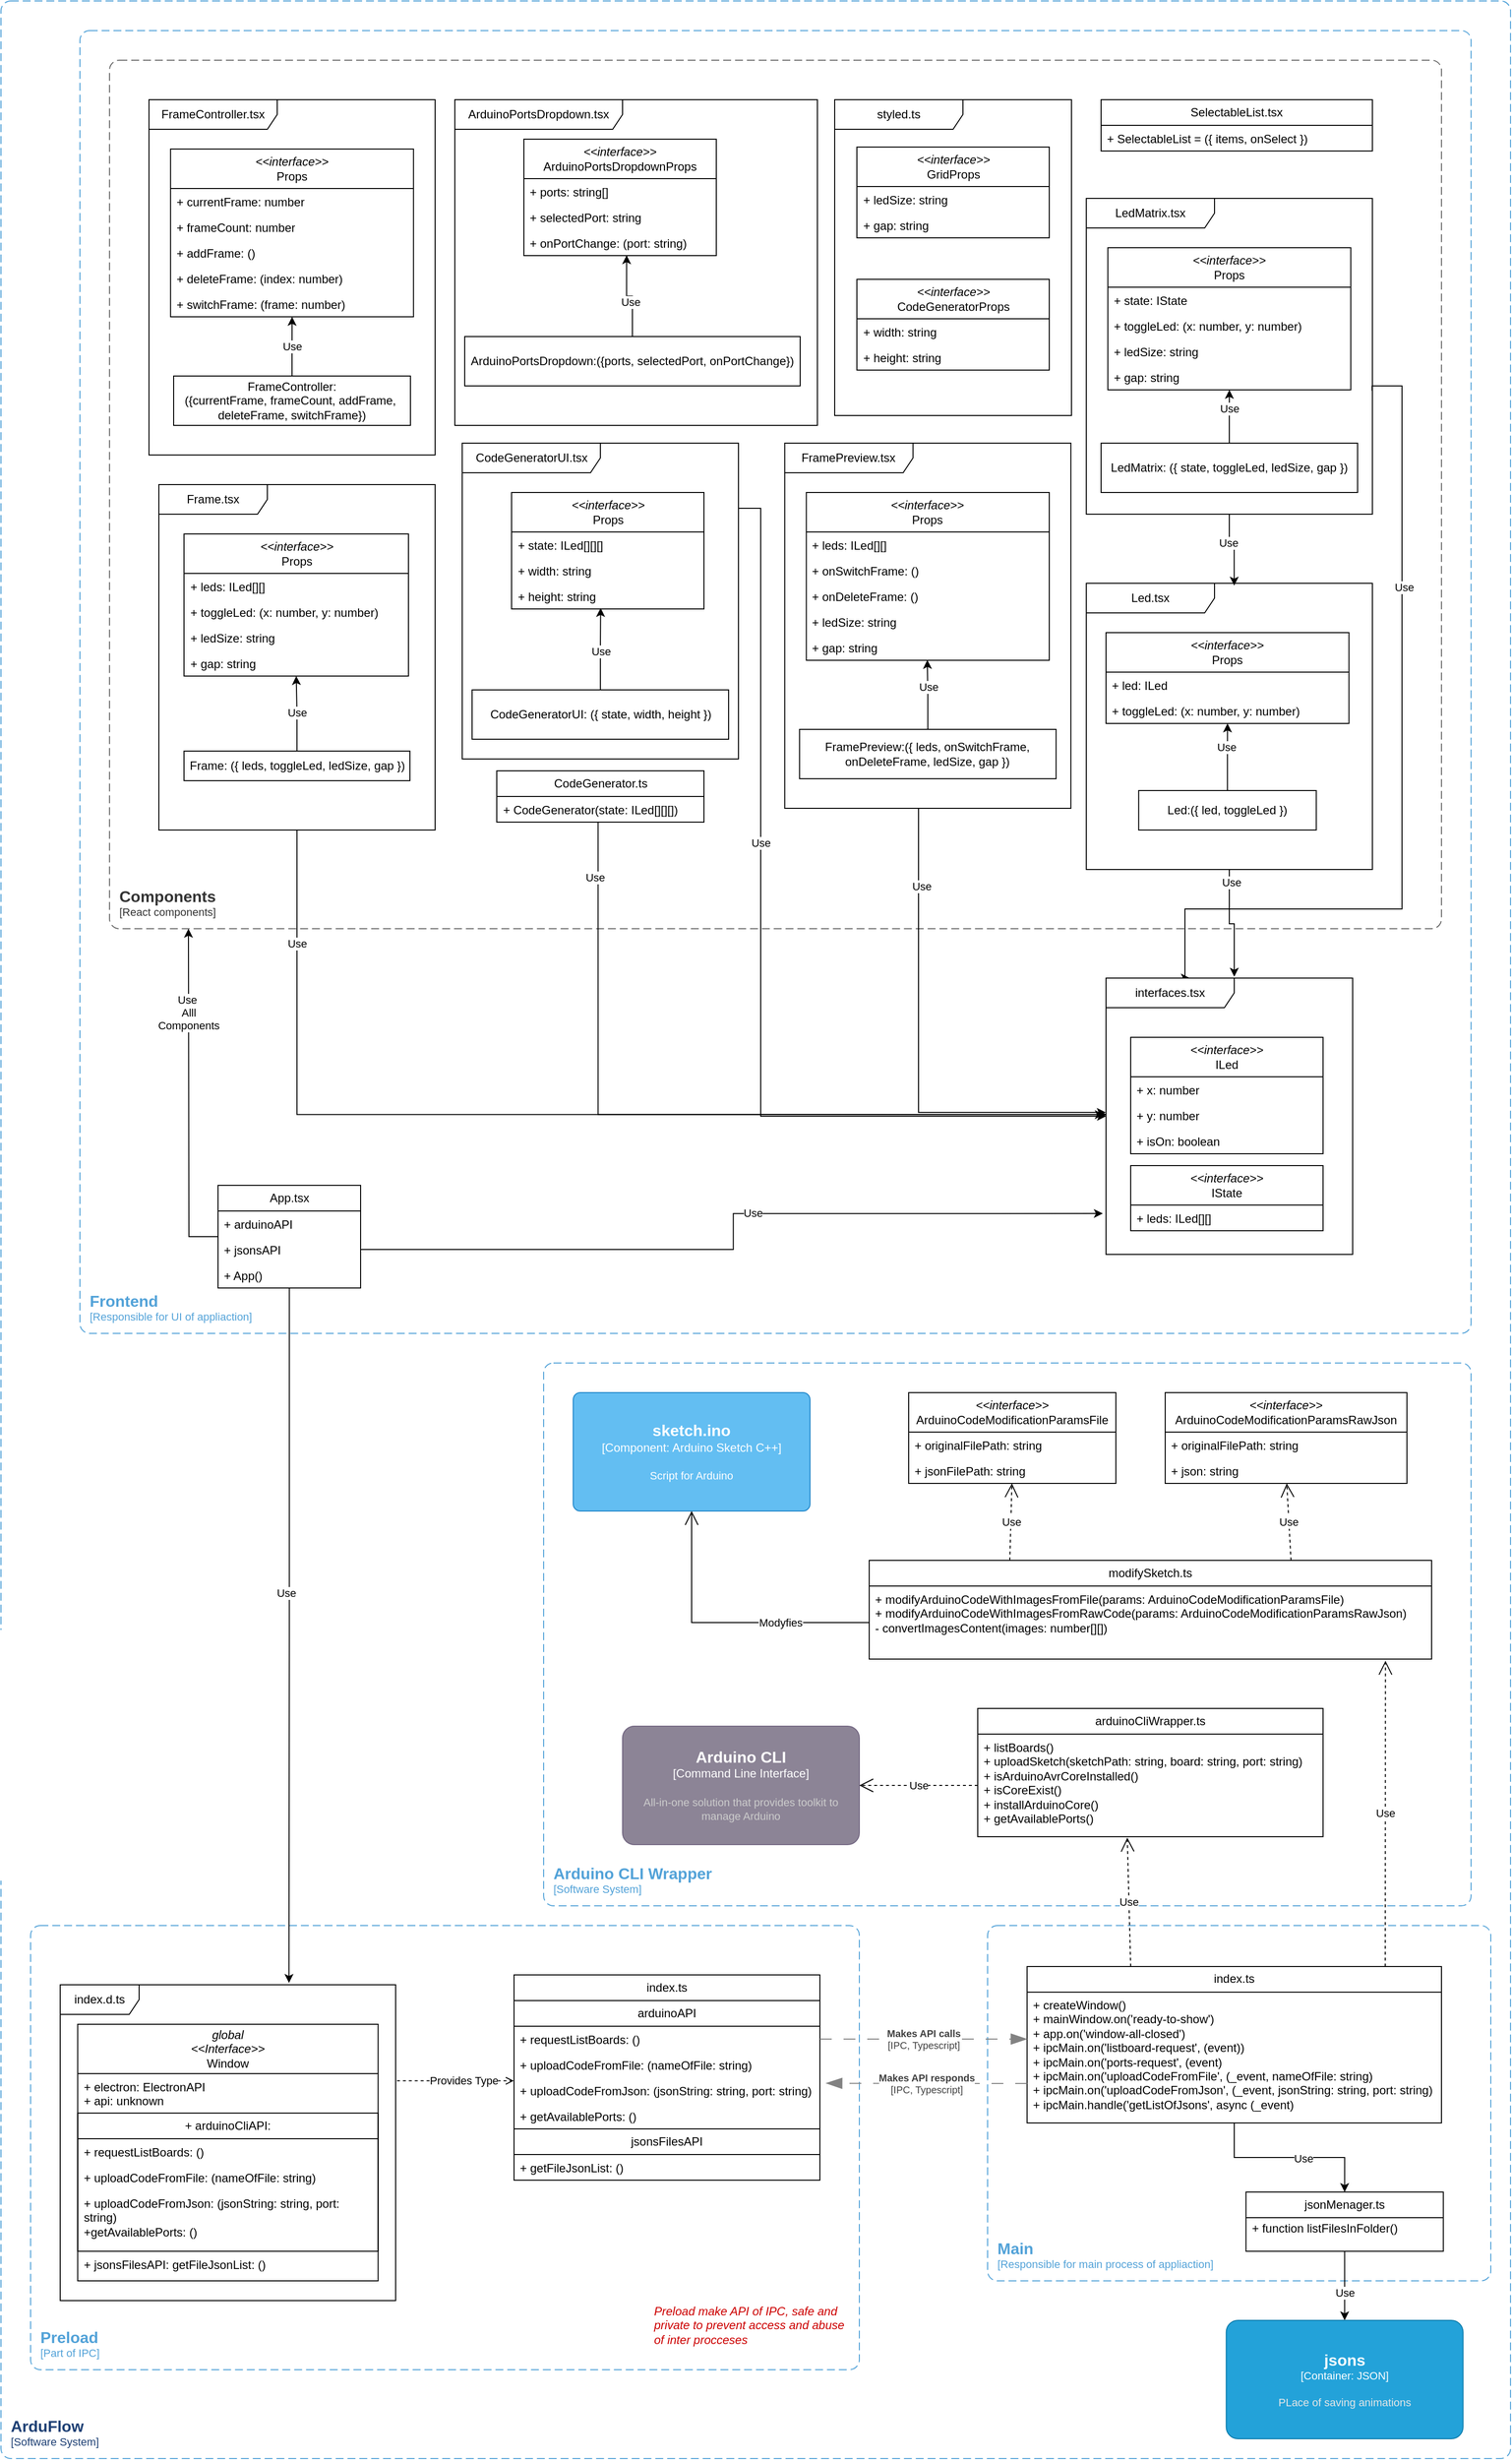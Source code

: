 <mxfile version="21.5.0" type="device">
  <diagram name="Page-1" id="GbXbXomcH9eP24T7GS5X">
    <mxGraphModel dx="4947" dy="2486" grid="1" gridSize="10" guides="1" tooltips="1" connect="1" arrows="1" fold="1" page="1" pageScale="1" pageWidth="850" pageHeight="1100" math="0" shadow="0">
      <root>
        <mxCell id="0" />
        <mxCell id="1" parent="0" />
        <object placeholders="1" c4Name="Frontend" c4Type="SystemScopeBoundary" c4Application="Responsible for UI of appliaction" label="&lt;font style=&quot;font-size: 16px&quot;&gt;&lt;b&gt;&lt;div style=&quot;text-align: left&quot;&gt;%c4Name%&lt;/div&gt;&lt;/b&gt;&lt;/font&gt;&lt;div style=&quot;text-align: left&quot;&gt;[%c4Application%]&lt;/div&gt;" id="NqOcrPQv_0EIqXjI9DPK-146">
          <mxCell style="rounded=1;fontSize=11;whiteSpace=wrap;html=1;dashed=1;arcSize=20;fillColor=none;strokeColor=#52A2D8;fontColor=#52A2D8;labelBackgroundColor=none;align=left;verticalAlign=bottom;labelBorderColor=none;spacingTop=0;spacing=10;dashPattern=8 4;metaEdit=1;rotatable=0;perimeter=rectanglePerimeter;labelPadding=0;allowArrows=0;connectable=0;expand=0;recursiveResize=0;editable=1;pointerEvents=0;absoluteArcSize=1;points=[[0.25,0,0],[0.5,0,0],[0.75,0,0],[1,0.25,0],[1,0.5,0],[1,0.75,0],[0.75,1,0],[0.5,1,0],[0.25,1,0],[0,0.75,0],[0,0.5,0],[0,0.25,0]];" vertex="1" parent="1">
            <mxGeometry x="-30" y="470" width="1410" height="1320" as="geometry" />
          </mxCell>
        </object>
        <mxCell id="NqOcrPQv_0EIqXjI9DPK-148" value="" style="group" vertex="1" connectable="0" parent="1">
          <mxGeometry x="440" y="1820" width="940" height="550" as="geometry" />
        </mxCell>
        <object placeholders="1" c4Name="sketch.ino" c4Type="Component" c4Technology="Arduino Sketch C++" c4Description="Script for Arduino " label="&lt;font style=&quot;font-size: 16px&quot;&gt;&lt;b&gt;%c4Name%&lt;/b&gt;&lt;/font&gt;&lt;div&gt;[%c4Type%: %c4Technology%]&lt;/div&gt;&lt;br&gt;&lt;div&gt;&lt;font style=&quot;font-size: 11px&quot;&gt;%c4Description%&lt;/font&gt;&lt;/div&gt;" id="NqOcrPQv_0EIqXjI9DPK-71">
          <mxCell style="rounded=1;whiteSpace=wrap;html=1;labelBackgroundColor=none;fillColor=#63BEF2;fontColor=#ffffff;align=center;arcSize=6;strokeColor=#2086C9;metaEdit=1;resizable=0;points=[[0.25,0,0],[0.5,0,0],[0.75,0,0],[1,0.25,0],[1,0.5,0],[1,0.75,0],[0.75,1,0],[0.5,1,0],[0.25,1,0],[0,0.75,0],[0,0.5,0],[0,0.25,0]];" vertex="1" parent="NqOcrPQv_0EIqXjI9DPK-148">
            <mxGeometry x="30" y="30" width="240" height="120" as="geometry" />
          </mxCell>
        </object>
        <mxCell id="NqOcrPQv_0EIqXjI9DPK-72" value="modifySketch.ts" style="swimlane;fontStyle=0;childLayout=stackLayout;horizontal=1;startSize=26;fillColor=none;horizontalStack=0;resizeParent=1;resizeParentMax=0;resizeLast=0;collapsible=1;marginBottom=0;whiteSpace=wrap;html=1;" vertex="1" parent="NqOcrPQv_0EIqXjI9DPK-148">
          <mxGeometry x="330" y="200" width="570" height="100" as="geometry" />
        </mxCell>
        <mxCell id="NqOcrPQv_0EIqXjI9DPK-75" value="+ modifyArduinoCodeWithImagesFromFile(&lt;span style=&quot;background-color: initial;&quot;&gt;params: ArduinoCodeModificationParamsFile&lt;/span&gt;)&lt;br&gt;+&amp;nbsp;modifyArduinoCodeWithImagesFromRawCode(&lt;span style=&quot;background-color: initial;&quot;&gt;params: ArduinoCodeModificationParamsRawJson&lt;/span&gt;&lt;span style=&quot;background-color: initial;&quot;&gt;)&lt;br&gt;- convertImagesContent(images: number[][])&lt;br&gt;&lt;/span&gt;" style="text;strokeColor=none;fillColor=none;align=left;verticalAlign=top;spacingLeft=4;spacingRight=4;overflow=hidden;rotatable=0;points=[[0,0.5],[1,0.5]];portConstraint=eastwest;whiteSpace=wrap;html=1;" vertex="1" parent="NqOcrPQv_0EIqXjI9DPK-72">
          <mxGeometry y="26" width="570" height="74" as="geometry" />
        </mxCell>
        <mxCell id="NqOcrPQv_0EIqXjI9DPK-89" value="&lt;i&gt;&amp;lt;&amp;lt;interface&amp;gt;&amp;gt;&lt;br&gt;&lt;/i&gt;ArduinoCodeModificationParamsFile" style="swimlane;fontStyle=0;childLayout=stackLayout;horizontal=1;startSize=40;fillColor=none;horizontalStack=0;resizeParent=1;resizeParentMax=0;resizeLast=0;collapsible=1;marginBottom=0;whiteSpace=wrap;html=1;" vertex="1" parent="NqOcrPQv_0EIqXjI9DPK-148">
          <mxGeometry x="370" y="30" width="210" height="92" as="geometry" />
        </mxCell>
        <mxCell id="NqOcrPQv_0EIqXjI9DPK-90" value="+&amp;nbsp;originalFilePath: string" style="text;strokeColor=none;fillColor=none;align=left;verticalAlign=top;spacingLeft=4;spacingRight=4;overflow=hidden;rotatable=0;points=[[0,0.5],[1,0.5]];portConstraint=eastwest;whiteSpace=wrap;html=1;" vertex="1" parent="NqOcrPQv_0EIqXjI9DPK-89">
          <mxGeometry y="40" width="210" height="26" as="geometry" />
        </mxCell>
        <mxCell id="NqOcrPQv_0EIqXjI9DPK-91" value="+ jsonFilePath: string" style="text;strokeColor=none;fillColor=none;align=left;verticalAlign=top;spacingLeft=4;spacingRight=4;overflow=hidden;rotatable=0;points=[[0,0.5],[1,0.5]];portConstraint=eastwest;whiteSpace=wrap;html=1;" vertex="1" parent="NqOcrPQv_0EIqXjI9DPK-89">
          <mxGeometry y="66" width="210" height="26" as="geometry" />
        </mxCell>
        <mxCell id="NqOcrPQv_0EIqXjI9DPK-99" value="&lt;i&gt;&amp;lt;&amp;lt;interface&amp;gt;&amp;gt;&lt;br&gt;&lt;/i&gt;ArduinoCodeModificationParamsRawJson" style="swimlane;fontStyle=0;childLayout=stackLayout;horizontal=1;startSize=40;fillColor=none;horizontalStack=0;resizeParent=1;resizeParentMax=0;resizeLast=0;collapsible=1;marginBottom=0;whiteSpace=wrap;html=1;" vertex="1" parent="NqOcrPQv_0EIqXjI9DPK-148">
          <mxGeometry x="630" y="30" width="245" height="92" as="geometry" />
        </mxCell>
        <mxCell id="NqOcrPQv_0EIqXjI9DPK-100" value="+ originalFilePath: string" style="text;strokeColor=none;fillColor=none;align=left;verticalAlign=top;spacingLeft=4;spacingRight=4;overflow=hidden;rotatable=0;points=[[0,0.5],[1,0.5]];portConstraint=eastwest;whiteSpace=wrap;html=1;" vertex="1" parent="NqOcrPQv_0EIqXjI9DPK-99">
          <mxGeometry y="40" width="245" height="26" as="geometry" />
        </mxCell>
        <mxCell id="NqOcrPQv_0EIqXjI9DPK-101" value="+ json: string" style="text;strokeColor=none;fillColor=none;align=left;verticalAlign=top;spacingLeft=4;spacingRight=4;overflow=hidden;rotatable=0;points=[[0,0.5],[1,0.5]];portConstraint=eastwest;whiteSpace=wrap;html=1;" vertex="1" parent="NqOcrPQv_0EIqXjI9DPK-99">
          <mxGeometry y="66" width="245" height="26" as="geometry" />
        </mxCell>
        <mxCell id="NqOcrPQv_0EIqXjI9DPK-105" value="Use" style="endArrow=open;endSize=12;dashed=1;html=1;rounded=0;exitX=0.25;exitY=0;exitDx=0;exitDy=0;" edge="1" parent="NqOcrPQv_0EIqXjI9DPK-148" source="NqOcrPQv_0EIqXjI9DPK-72" target="NqOcrPQv_0EIqXjI9DPK-91">
          <mxGeometry width="160" relative="1" as="geometry">
            <mxPoint x="590" y="370" as="sourcePoint" />
            <mxPoint x="750" y="370" as="targetPoint" />
          </mxGeometry>
        </mxCell>
        <mxCell id="NqOcrPQv_0EIqXjI9DPK-106" value="Use" style="endArrow=open;endSize=12;dashed=1;html=1;rounded=0;exitX=0.75;exitY=0;exitDx=0;exitDy=0;" edge="1" parent="NqOcrPQv_0EIqXjI9DPK-148" source="NqOcrPQv_0EIqXjI9DPK-72" target="NqOcrPQv_0EIqXjI9DPK-101">
          <mxGeometry width="160" relative="1" as="geometry">
            <mxPoint x="570" y="160" as="sourcePoint" />
            <mxPoint x="790" y="140" as="targetPoint" />
          </mxGeometry>
        </mxCell>
        <mxCell id="NqOcrPQv_0EIqXjI9DPK-108" value="Modyfies" style="endArrow=open;html=1;endSize=12;startArrow=none;startSize=14;startFill=0;edgeStyle=orthogonalEdgeStyle;rounded=0;entryX=0.5;entryY=1;entryDx=0;entryDy=0;entryPerimeter=0;exitX=0;exitY=0.5;exitDx=0;exitDy=0;" edge="1" parent="NqOcrPQv_0EIqXjI9DPK-148" source="NqOcrPQv_0EIqXjI9DPK-75" target="NqOcrPQv_0EIqXjI9DPK-71">
          <mxGeometry x="-0.386" relative="1" as="geometry">
            <mxPoint x="160" y="420" as="sourcePoint" />
            <mxPoint x="320" y="420" as="targetPoint" />
            <mxPoint as="offset" />
          </mxGeometry>
        </mxCell>
        <mxCell id="NqOcrPQv_0EIqXjI9DPK-111" value="arduinoCliWrapper.ts" style="swimlane;fontStyle=0;childLayout=stackLayout;horizontal=1;startSize=26;fillColor=none;horizontalStack=0;resizeParent=1;resizeParentMax=0;resizeLast=0;collapsible=1;marginBottom=0;whiteSpace=wrap;html=1;" vertex="1" parent="NqOcrPQv_0EIqXjI9DPK-148">
          <mxGeometry x="440" y="350" width="350" height="130" as="geometry" />
        </mxCell>
        <mxCell id="NqOcrPQv_0EIqXjI9DPK-112" value="+ listBoards()&lt;br&gt;+&amp;nbsp;&lt;span style=&quot;background-color: initial;&quot;&gt;uploadSketch(sketchPath: string, board: string, port: string)&lt;br&gt;+ isArduinoAvrCoreInstalled()&lt;br&gt;+ isCoreExist()&lt;br&gt;+ installArduinoCore()&lt;br&gt;+ getAvailablePorts()&lt;br&gt;&lt;br&gt;&lt;br&gt;&lt;/span&gt;" style="text;strokeColor=none;fillColor=none;align=left;verticalAlign=top;spacingLeft=4;spacingRight=4;overflow=hidden;rotatable=0;points=[[0,0.5],[1,0.5]];portConstraint=eastwest;whiteSpace=wrap;html=1;" vertex="1" parent="NqOcrPQv_0EIqXjI9DPK-111">
          <mxGeometry y="26" width="350" height="104" as="geometry" />
        </mxCell>
        <object placeholders="1" c4Name="Arduino CLI" c4Type="Command Line Interface" c4Description="All-in-one solution that provides toolkit to manage Arduino" label="&lt;font style=&quot;font-size: 16px&quot;&gt;&lt;b&gt;%c4Name%&lt;/b&gt;&lt;/font&gt;&lt;div&gt;[%c4Type%]&lt;/div&gt;&lt;br&gt;&lt;div&gt;&lt;font style=&quot;font-size: 11px&quot;&gt;&lt;font color=&quot;#cccccc&quot;&gt;%c4Description%&lt;/font&gt;&lt;/div&gt;" id="NqOcrPQv_0EIqXjI9DPK-113">
          <mxCell style="rounded=1;whiteSpace=wrap;html=1;labelBackgroundColor=none;fillColor=#8C8496;fontColor=#ffffff;align=center;arcSize=10;strokeColor=#736782;metaEdit=1;resizable=0;points=[[0.25,0,0],[0.5,0,0],[0.75,0,0],[1,0.25,0],[1,0.5,0],[1,0.75,0],[0.75,1,0],[0.5,1,0],[0.25,1,0],[0,0.75,0],[0,0.5,0],[0,0.25,0]];" vertex="1" parent="NqOcrPQv_0EIqXjI9DPK-148">
            <mxGeometry x="80" y="368" width="240" height="120" as="geometry" />
          </mxCell>
        </object>
        <mxCell id="NqOcrPQv_0EIqXjI9DPK-114" value="Use" style="endArrow=open;endSize=12;dashed=1;html=1;rounded=0;exitX=0;exitY=0.5;exitDx=0;exitDy=0;entryX=1;entryY=0.5;entryDx=0;entryDy=0;entryPerimeter=0;" edge="1" parent="NqOcrPQv_0EIqXjI9DPK-148" source="NqOcrPQv_0EIqXjI9DPK-112" target="NqOcrPQv_0EIqXjI9DPK-113">
          <mxGeometry width="160" relative="1" as="geometry">
            <mxPoint x="390" y="418" as="sourcePoint" />
            <mxPoint x="392" y="340" as="targetPoint" />
          </mxGeometry>
        </mxCell>
        <object placeholders="1" c4Name="Arduino CLI Wrapper" c4Type="SystemScopeBoundary" c4Application="Software System" label="&lt;font style=&quot;font-size: 16px&quot;&gt;&lt;b&gt;&lt;div style=&quot;text-align: left&quot;&gt;%c4Name%&lt;/div&gt;&lt;/b&gt;&lt;/font&gt;&lt;div style=&quot;text-align: left&quot;&gt;[%c4Application%]&lt;/div&gt;" id="NqOcrPQv_0EIqXjI9DPK-144">
          <mxCell style="rounded=1;fontSize=11;whiteSpace=wrap;html=1;dashed=1;arcSize=20;fillColor=none;strokeColor=#52A2D8;fontColor=#52A2D8;labelBackgroundColor=none;align=left;verticalAlign=bottom;labelBorderColor=none;spacingTop=0;spacing=10;dashPattern=8 4;metaEdit=1;rotatable=0;perimeter=rectanglePerimeter;labelPadding=0;allowArrows=0;connectable=0;expand=0;recursiveResize=0;editable=1;pointerEvents=0;absoluteArcSize=1;points=[[0.25,0,0],[0.5,0,0],[0.75,0,0],[1,0.25,0],[1,0.5,0],[1,0.75,0],[0.75,1,0],[0.5,1,0],[0.25,1,0],[0,0.75,0],[0,0.5,0],[0,0.25,0]];" vertex="1" parent="NqOcrPQv_0EIqXjI9DPK-148">
            <mxGeometry width="940" height="550" as="geometry" />
          </mxCell>
        </object>
        <object placeholders="1" c4Name="ArduFlow" c4Type="SystemScopeBoundary" c4Application="Software System" label="&lt;font style=&quot;font-size: 16px&quot;&gt;&lt;b&gt;&lt;div style=&quot;text-align: left&quot;&gt;%c4Name%&lt;/div&gt;&lt;/b&gt;&lt;/font&gt;&lt;div style=&quot;text-align: left&quot;&gt;[%c4Application%]&lt;/div&gt;" id="NqOcrPQv_0EIqXjI9DPK-151">
          <mxCell style="rounded=1;fontSize=11;whiteSpace=wrap;html=1;dashed=1;arcSize=20;fillColor=none;strokeColor=#52A2D8;fontColor=#1E4074;labelBackgroundColor=none;align=left;verticalAlign=bottom;labelBorderColor=none;spacingTop=0;spacing=10;dashPattern=8 4;metaEdit=1;rotatable=0;perimeter=rectanglePerimeter;labelPadding=0;allowArrows=0;connectable=0;expand=0;recursiveResize=0;editable=1;pointerEvents=0;absoluteArcSize=1;points=[[0.25,0,0],[0.5,0,0],[0.75,0,0],[1,0.25,0],[1,0.5,0],[1,0.75,0],[0.75,1,0],[0.5,1,0],[0.25,1,0],[0,0.75,0],[0,0.5,0],[0,0.25,0]];" vertex="1" parent="1">
            <mxGeometry x="-110" y="440" width="1530" height="2490" as="geometry" />
          </mxCell>
        </object>
        <object c4Name="Preload" c4Type="SystemScopeBoundary" c4Application="Part of IPC" label="&lt;font style=&quot;font-size: 16px&quot;&gt;&lt;b&gt;&lt;div style=&quot;text-align: left&quot;&gt;%c4Name%&lt;/div&gt;&lt;/b&gt;&lt;/font&gt;&lt;div style=&quot;text-align: left&quot;&gt;[%c4Application%]&lt;/div&gt;" placeholders="1" c4Description="Preload make API of IPC, safe and private to prevent access and abuse of inter procceses " id="NqOcrPQv_0EIqXjI9DPK-119">
          <mxCell style="rounded=1;fontSize=11;whiteSpace=wrap;html=1;dashed=1;arcSize=20;fillColor=none;strokeColor=#52A2D8;fontColor=#52A2D8;labelBackgroundColor=none;align=left;verticalAlign=bottom;labelBorderColor=none;spacingTop=0;spacing=10;dashPattern=8 4;metaEdit=1;rotatable=0;perimeter=rectanglePerimeter;labelPadding=0;allowArrows=0;connectable=0;expand=0;recursiveResize=0;editable=1;pointerEvents=0;absoluteArcSize=1;points=[[0.25,0,0],[0.5,0,0],[0.75,0,0],[1,0.25,0],[1,0.5,0],[1,0.75,0],[0.75,1,0],[0.5,1,0],[0.25,1,0],[0,0.75,0],[0,0.5,0],[0,0.25,0]];" vertex="1" parent="1">
            <mxGeometry x="-80" y="2390" width="840" height="450" as="geometry" />
          </mxCell>
        </object>
        <mxCell id="NqOcrPQv_0EIqXjI9DPK-123" value="&lt;i&gt;&lt;font color=&quot;#cc0000&quot;&gt;Preload make API of IPC, safe and private to prevent access and abuse of inter procceses&amp;nbsp;&lt;/font&gt;&lt;/i&gt;" style="text;html=1;strokeColor=none;fillColor=none;align=left;verticalAlign=middle;whiteSpace=wrap;rounded=0;" vertex="1" parent="1">
          <mxGeometry x="550" y="2770" width="200" height="50" as="geometry" />
        </mxCell>
        <mxCell id="NqOcrPQv_0EIqXjI9DPK-134" value="index.ts" style="swimlane;fontStyle=0;childLayout=stackLayout;horizontal=1;startSize=26;fillColor=none;horizontalStack=0;resizeParent=1;resizeParentMax=0;resizeLast=0;collapsible=1;marginBottom=0;whiteSpace=wrap;html=1;" vertex="1" parent="1">
          <mxGeometry x="410" y="2440" width="310" height="208" as="geometry" />
        </mxCell>
        <mxCell id="NqOcrPQv_0EIqXjI9DPK-138" value="arduinoAPI" style="swimlane;fontStyle=0;childLayout=stackLayout;horizontal=1;startSize=26;fillColor=none;horizontalStack=0;resizeParent=1;resizeParentMax=0;resizeLast=0;collapsible=1;marginBottom=0;whiteSpace=wrap;html=1;" vertex="1" parent="NqOcrPQv_0EIqXjI9DPK-134">
          <mxGeometry y="26" width="310" height="130" as="geometry" />
        </mxCell>
        <mxCell id="NqOcrPQv_0EIqXjI9DPK-139" value="+ requestListBoards: ()" style="text;strokeColor=none;fillColor=none;align=left;verticalAlign=top;spacingLeft=4;spacingRight=4;overflow=hidden;rotatable=0;points=[[0,0.5],[1,0.5]];portConstraint=eastwest;whiteSpace=wrap;html=1;" vertex="1" parent="NqOcrPQv_0EIqXjI9DPK-138">
          <mxGeometry y="26" width="310" height="26" as="geometry" />
        </mxCell>
        <mxCell id="NqOcrPQv_0EIqXjI9DPK-140" value="+ uploadCodeFromFile: (nameOfFile: string)" style="text;strokeColor=none;fillColor=none;align=left;verticalAlign=top;spacingLeft=4;spacingRight=4;overflow=hidden;rotatable=0;points=[[0,0.5],[1,0.5]];portConstraint=eastwest;whiteSpace=wrap;html=1;" vertex="1" parent="NqOcrPQv_0EIqXjI9DPK-138">
          <mxGeometry y="52" width="310" height="26" as="geometry" />
        </mxCell>
        <mxCell id="NqOcrPQv_0EIqXjI9DPK-155" value="+ uploadCodeFromJson: (jsonString: string, port: string)" style="text;strokeColor=none;fillColor=none;align=left;verticalAlign=top;spacingLeft=4;spacingRight=4;overflow=hidden;rotatable=0;points=[[0,0.5],[1,0.5]];portConstraint=eastwest;whiteSpace=wrap;html=1;" vertex="1" parent="NqOcrPQv_0EIqXjI9DPK-138">
          <mxGeometry y="78" width="310" height="26" as="geometry" />
        </mxCell>
        <mxCell id="NqOcrPQv_0EIqXjI9DPK-141" value="+ getAvailablePorts: ()" style="text;strokeColor=none;fillColor=none;align=left;verticalAlign=top;spacingLeft=4;spacingRight=4;overflow=hidden;rotatable=0;points=[[0,0.5],[1,0.5]];portConstraint=eastwest;whiteSpace=wrap;html=1;" vertex="1" parent="NqOcrPQv_0EIqXjI9DPK-138">
          <mxGeometry y="104" width="310" height="26" as="geometry" />
        </mxCell>
        <mxCell id="NqOcrPQv_0EIqXjI9DPK-156" value="jsonsFilesAPI" style="swimlane;fontStyle=0;childLayout=stackLayout;horizontal=1;startSize=26;fillColor=none;horizontalStack=0;resizeParent=1;resizeParentMax=0;resizeLast=0;collapsible=1;marginBottom=0;whiteSpace=wrap;html=1;" vertex="1" parent="NqOcrPQv_0EIqXjI9DPK-134">
          <mxGeometry y="156" width="310" height="52" as="geometry" />
        </mxCell>
        <mxCell id="NqOcrPQv_0EIqXjI9DPK-157" value="+ getFileJsonList: ()" style="text;strokeColor=none;fillColor=none;align=left;verticalAlign=top;spacingLeft=4;spacingRight=4;overflow=hidden;rotatable=0;points=[[0,0.5],[1,0.5]];portConstraint=eastwest;whiteSpace=wrap;html=1;" vertex="1" parent="NqOcrPQv_0EIqXjI9DPK-156">
          <mxGeometry y="26" width="310" height="26" as="geometry" />
        </mxCell>
        <mxCell id="NqOcrPQv_0EIqXjI9DPK-166" value="" style="group" vertex="1" connectable="0" parent="1">
          <mxGeometry x="-50" y="2450" width="340" height="320" as="geometry" />
        </mxCell>
        <mxCell id="NqOcrPQv_0EIqXjI9DPK-143" value="index.d.ts" style="shape=umlFrame;whiteSpace=wrap;html=1;pointerEvents=0;width=80;height=30;" vertex="1" parent="NqOcrPQv_0EIqXjI9DPK-166">
          <mxGeometry width="340" height="320" as="geometry" />
        </mxCell>
        <mxCell id="NqOcrPQv_0EIqXjI9DPK-125" value="&lt;i&gt;global&lt;br&gt;&amp;lt;&amp;lt;Interface&amp;gt;&amp;gt;&lt;br&gt;&lt;/i&gt;Window" style="swimlane;fontStyle=0;childLayout=stackLayout;horizontal=1;startSize=50;fillColor=none;horizontalStack=0;resizeParent=1;resizeParentMax=0;resizeLast=0;collapsible=1;marginBottom=0;whiteSpace=wrap;html=1;" vertex="1" parent="NqOcrPQv_0EIqXjI9DPK-166">
          <mxGeometry x="17.761" y="40" width="304.478" height="260" as="geometry" />
        </mxCell>
        <mxCell id="NqOcrPQv_0EIqXjI9DPK-126" value="+ electron: ElectronAPI&lt;br&gt;+ api: unknown" style="text;strokeColor=none;fillColor=none;align=left;verticalAlign=top;spacingLeft=4;spacingRight=4;overflow=hidden;rotatable=0;points=[[0,0.5],[1,0.5]];portConstraint=eastwest;whiteSpace=wrap;html=1;" vertex="1" parent="NqOcrPQv_0EIqXjI9DPK-125">
          <mxGeometry y="50" width="304.478" height="40" as="geometry" />
        </mxCell>
        <mxCell id="NqOcrPQv_0EIqXjI9DPK-130" value="+ arduinoCliAPI:" style="swimlane;fontStyle=0;childLayout=stackLayout;horizontal=1;startSize=26;fillColor=none;horizontalStack=0;resizeParent=1;resizeParentMax=0;resizeLast=0;collapsible=1;marginBottom=0;whiteSpace=wrap;html=1;" vertex="1" parent="NqOcrPQv_0EIqXjI9DPK-125">
          <mxGeometry y="90" width="304.478" height="140" as="geometry" />
        </mxCell>
        <mxCell id="NqOcrPQv_0EIqXjI9DPK-131" value="+ requestListBoards: ()" style="text;strokeColor=none;fillColor=none;align=left;verticalAlign=top;spacingLeft=4;spacingRight=4;overflow=hidden;rotatable=0;points=[[0,0.5],[1,0.5]];portConstraint=eastwest;whiteSpace=wrap;html=1;" vertex="1" parent="NqOcrPQv_0EIqXjI9DPK-130">
          <mxGeometry y="26" width="304.478" height="26" as="geometry" />
        </mxCell>
        <mxCell id="NqOcrPQv_0EIqXjI9DPK-132" value="+ uploadCodeFromFile: (nameOfFile: string)" style="text;strokeColor=none;fillColor=none;align=left;verticalAlign=top;spacingLeft=4;spacingRight=4;overflow=hidden;rotatable=0;points=[[0,0.5],[1,0.5]];portConstraint=eastwest;whiteSpace=wrap;html=1;" vertex="1" parent="NqOcrPQv_0EIqXjI9DPK-130">
          <mxGeometry y="52" width="304.478" height="26" as="geometry" />
        </mxCell>
        <mxCell id="NqOcrPQv_0EIqXjI9DPK-133" value="+ uploadCodeFromJson: (jsonString: string, port: string)&lt;br&gt;+getAvailablePorts: ()" style="text;strokeColor=none;fillColor=none;align=left;verticalAlign=top;spacingLeft=4;spacingRight=4;overflow=hidden;rotatable=0;points=[[0,0.5],[1,0.5]];portConstraint=eastwest;whiteSpace=wrap;html=1;" vertex="1" parent="NqOcrPQv_0EIqXjI9DPK-130">
          <mxGeometry y="78" width="304.478" height="62" as="geometry" />
        </mxCell>
        <mxCell id="NqOcrPQv_0EIqXjI9DPK-128" value="+&amp;nbsp;jsonsFilesAPI:&amp;nbsp;getFileJsonList: ()" style="text;strokeColor=none;fillColor=none;align=left;verticalAlign=top;spacingLeft=4;spacingRight=4;overflow=hidden;rotatable=0;points=[[0,0.5],[1,0.5]];portConstraint=eastwest;whiteSpace=wrap;html=1;" vertex="1" parent="NqOcrPQv_0EIqXjI9DPK-125">
          <mxGeometry y="230" width="304.478" height="30" as="geometry" />
        </mxCell>
        <mxCell id="NqOcrPQv_0EIqXjI9DPK-168" value="" style="endArrow=open;dashed=1;html=1;rounded=0;exitX=1.004;exitY=0.304;exitDx=0;exitDy=0;exitPerimeter=0;entryX=-0.001;entryY=0.126;entryDx=0;entryDy=0;entryPerimeter=0;startArrow=none;startFill=0;endFill=0;" edge="1" parent="1" source="NqOcrPQv_0EIqXjI9DPK-143" target="NqOcrPQv_0EIqXjI9DPK-155">
          <mxGeometry width="50" height="50" relative="1" as="geometry">
            <mxPoint x="320" y="2610" as="sourcePoint" />
            <mxPoint x="370" y="2560" as="targetPoint" />
          </mxGeometry>
        </mxCell>
        <mxCell id="NqOcrPQv_0EIqXjI9DPK-169" value="Provides Type" style="edgeLabel;html=1;align=center;verticalAlign=middle;resizable=0;points=[];" vertex="1" connectable="0" parent="NqOcrPQv_0EIqXjI9DPK-168">
          <mxGeometry x="0.135" y="1" relative="1" as="geometry">
            <mxPoint as="offset" />
          </mxGeometry>
        </mxCell>
        <object placeholders="1" c4Name="Main" c4Type="SystemScopeBoundary" c4Application="Responsible for main process of appliaction" label="&lt;font style=&quot;font-size: 16px&quot;&gt;&lt;b&gt;&lt;div style=&quot;text-align: left&quot;&gt;%c4Name%&lt;/div&gt;&lt;/b&gt;&lt;/font&gt;&lt;div style=&quot;text-align: left&quot;&gt;[%c4Application%]&lt;/div&gt;" id="NqOcrPQv_0EIqXjI9DPK-70">
          <mxCell style="rounded=1;fontSize=11;whiteSpace=wrap;html=1;dashed=1;arcSize=20;fillColor=none;strokeColor=#52A2D8;fontColor=#52A2D8;labelBackgroundColor=none;align=left;verticalAlign=bottom;labelBorderColor=none;spacingTop=0;spacing=10;dashPattern=8 4;metaEdit=1;rotatable=0;perimeter=rectanglePerimeter;labelPadding=0;allowArrows=0;connectable=0;expand=0;recursiveResize=0;editable=1;pointerEvents=0;absoluteArcSize=1;points=[[0.25,0,0],[0.5,0,0],[0.75,0,0],[1,0.25,0],[1,0.5,0],[1,0.75,0],[0.75,1,0],[0.5,1,0],[0.25,1,0],[0,0.75,0],[0,0.5,0],[0,0.25,0]];container=0;" vertex="1" parent="1">
            <mxGeometry x="890" y="2390" width="510" height="360" as="geometry" />
          </mxCell>
        </object>
        <mxCell id="NqOcrPQv_0EIqXjI9DPK-330" style="edgeStyle=orthogonalEdgeStyle;rounded=0;orthogonalLoop=1;jettySize=auto;html=1;entryX=0.5;entryY=0;entryDx=0;entryDy=0;" edge="1" parent="1" source="NqOcrPQv_0EIqXjI9DPK-115" target="NqOcrPQv_0EIqXjI9DPK-117">
          <mxGeometry relative="1" as="geometry" />
        </mxCell>
        <mxCell id="NqOcrPQv_0EIqXjI9DPK-331" value="Use" style="edgeLabel;html=1;align=center;verticalAlign=middle;resizable=0;points=[];" vertex="1" connectable="0" parent="NqOcrPQv_0EIqXjI9DPK-330">
          <mxGeometry x="0.154" y="-1" relative="1" as="geometry">
            <mxPoint as="offset" />
          </mxGeometry>
        </mxCell>
        <mxCell id="NqOcrPQv_0EIqXjI9DPK-115" value="index.ts" style="swimlane;fontStyle=0;childLayout=stackLayout;horizontal=1;startSize=26;fillColor=none;horizontalStack=0;resizeParent=1;resizeParentMax=0;resizeLast=0;collapsible=1;marginBottom=0;whiteSpace=wrap;html=1;container=0;" vertex="1" parent="1">
          <mxGeometry x="930" y="2431.47" width="420" height="158.53" as="geometry" />
        </mxCell>
        <mxCell id="NqOcrPQv_0EIqXjI9DPK-353" style="edgeStyle=orthogonalEdgeStyle;rounded=0;orthogonalLoop=1;jettySize=auto;html=1;entryX=0.5;entryY=0;entryDx=0;entryDy=0;entryPerimeter=0;" edge="1" parent="1" source="NqOcrPQv_0EIqXjI9DPK-117" target="NqOcrPQv_0EIqXjI9DPK-352">
          <mxGeometry relative="1" as="geometry" />
        </mxCell>
        <mxCell id="NqOcrPQv_0EIqXjI9DPK-354" value="Use" style="edgeLabel;html=1;align=center;verticalAlign=middle;resizable=0;points=[];" vertex="1" connectable="0" parent="NqOcrPQv_0EIqXjI9DPK-353">
          <mxGeometry x="0.193" relative="1" as="geometry">
            <mxPoint as="offset" />
          </mxGeometry>
        </mxCell>
        <mxCell id="NqOcrPQv_0EIqXjI9DPK-117" value="jsonMenager.ts" style="swimlane;fontStyle=0;childLayout=stackLayout;horizontal=1;startSize=26;fillColor=none;horizontalStack=0;resizeParent=1;resizeParentMax=0;resizeLast=0;collapsible=1;marginBottom=0;whiteSpace=wrap;html=1;container=0;" vertex="1" parent="1">
          <mxGeometry x="1151.87" y="2660" width="200" height="60" as="geometry" />
        </mxCell>
        <mxCell id="NqOcrPQv_0EIqXjI9DPK-116" value="+ createWindow()&lt;br&gt;+&amp;nbsp;mainWindow.on(&#39;ready-to-show&#39;)&lt;br&gt;+&amp;nbsp;app.on(&#39;window-all-closed&#39;)&lt;br&gt;+&amp;nbsp;&lt;span style=&quot;background-color: initial;&quot;&gt;ipcMain.on(&#39;listboard-request&#39;, (event))&lt;br&gt;+ ipcMain.on(&#39;ports-request&#39;, (event)&lt;br&gt;+ ipcMain.on(&#39;uploadCodeFromFile&#39;, (_event, nameOfFile: string)&lt;br&gt;+ ipcMain.on(&#39;uploadCodeFromJson&#39;, (_event, jsonString: string, port: string)&lt;br&gt;+ ipcMain.handle(&#39;getListOfJsons&#39;, async (_event)&lt;br&gt;&lt;/span&gt;" style="text;strokeColor=none;fillColor=none;align=left;verticalAlign=top;spacingLeft=4;spacingRight=4;overflow=hidden;rotatable=0;points=[[0,0.5],[1,0.5]];portConstraint=eastwest;whiteSpace=wrap;html=1;container=0;" vertex="1" parent="1">
          <mxGeometry x="930" y="2457.47" width="420" height="132.53" as="geometry" />
        </mxCell>
        <mxCell id="NqOcrPQv_0EIqXjI9DPK-118" value="+ function listFilesInFolder()&lt;br&gt;&lt;span style=&quot;background-color: initial;&quot;&gt;&lt;br&gt;&lt;/span&gt;" style="text;strokeColor=none;fillColor=none;align=left;verticalAlign=top;spacingLeft=4;spacingRight=4;overflow=hidden;rotatable=0;points=[[0,0.5],[1,0.5]];portConstraint=eastwest;whiteSpace=wrap;html=1;container=0;" vertex="1" parent="1">
          <mxGeometry x="1151.87" y="2682.53" width="200" height="36.6" as="geometry" />
        </mxCell>
        <mxCell id="NqOcrPQv_0EIqXjI9DPK-172" value="Use" style="endArrow=open;endSize=12;dashed=1;html=1;rounded=0;entryX=0.433;entryY=1.009;entryDx=0;entryDy=0;entryPerimeter=0;exitX=0.25;exitY=0;exitDx=0;exitDy=0;" edge="1" parent="1" source="NqOcrPQv_0EIqXjI9DPK-115" target="NqOcrPQv_0EIqXjI9DPK-112">
          <mxGeometry width="160" relative="1" as="geometry">
            <mxPoint x="1020" y="2350" as="sourcePoint" />
            <mxPoint x="1180" y="2350" as="targetPoint" />
          </mxGeometry>
        </mxCell>
        <object placeholders="1" c4Type="Relationship" c4Technology="IPC, Typescript" c4Description="Makes API calls" label="&lt;div style=&quot;text-align: left&quot;&gt;&lt;div style=&quot;text-align: center&quot;&gt;&lt;b&gt;%c4Description%&lt;/b&gt;&lt;/div&gt;&lt;div style=&quot;text-align: center&quot;&gt;[%c4Technology%]&lt;/div&gt;&lt;/div&gt;" id="NqOcrPQv_0EIqXjI9DPK-176">
          <mxCell style="endArrow=blockThin;html=1;fontSize=10;fontColor=#404040;strokeWidth=1;endFill=1;strokeColor=#828282;elbow=vertical;metaEdit=1;endSize=14;startSize=14;jumpStyle=arc;jumpSize=16;rounded=0;edgeStyle=orthogonalEdgeStyle;exitX=1;exitY=0.5;exitDx=0;exitDy=0;dashed=1;dashPattern=12 12;" edge="1" parent="1" source="NqOcrPQv_0EIqXjI9DPK-139">
            <mxGeometry x="-0.003" width="240" relative="1" as="geometry">
              <mxPoint x="790" y="2503" as="sourcePoint" />
              <mxPoint x="930" y="2505" as="targetPoint" />
              <mxPoint as="offset" />
            </mxGeometry>
          </mxCell>
        </object>
        <object placeholders="1" c4Type="Relationship" c4Technology="IPC, Typescript" c4Description="Makes API responds" label="&lt;div style=&quot;text-align: left&quot;&gt;&lt;div style=&quot;text-align: center&quot;&gt;&lt;b&gt;%c4Description%&lt;/b&gt;&lt;/div&gt;&lt;div style=&quot;text-align: center&quot;&gt;[%c4Technology%]&lt;/div&gt;&lt;/div&gt;" id="NqOcrPQv_0EIqXjI9DPK-177">
          <mxCell style="endArrow=blockThin;html=1;fontSize=10;fontColor=#404040;strokeWidth=1;endFill=1;strokeColor=#828282;elbow=vertical;metaEdit=1;endSize=14;startSize=14;jumpStyle=arc;jumpSize=16;rounded=0;edgeStyle=orthogonalEdgeStyle;entryX=1.02;entryY=0.221;entryDx=0;entryDy=0;entryPerimeter=0;dashed=1;dashPattern=12 12;" edge="1" parent="1" target="NqOcrPQv_0EIqXjI9DPK-155">
            <mxGeometry width="240" relative="1" as="geometry">
              <mxPoint x="930" y="2550" as="sourcePoint" />
              <mxPoint x="790" y="2550" as="targetPoint" />
            </mxGeometry>
          </mxCell>
        </object>
        <object placeholders="1" c4Name="Components" c4Type="SystemScopeBoundary" c4Application="React components" label="&lt;font style=&quot;font-size: 16px&quot;&gt;&lt;b&gt;&lt;div style=&quot;text-align: left&quot;&gt;%c4Name%&lt;/div&gt;&lt;/b&gt;&lt;/font&gt;&lt;div style=&quot;text-align: left&quot;&gt;[%c4Application%]&lt;/div&gt;" id="NqOcrPQv_0EIqXjI9DPK-179">
          <mxCell style="rounded=1;fontSize=11;whiteSpace=wrap;html=1;dashed=1;arcSize=20;fillColor=none;strokeColor=#666666;fontColor=#333333;labelBackgroundColor=none;align=left;verticalAlign=bottom;labelBorderColor=none;spacingTop=0;spacing=10;dashPattern=8 4;metaEdit=1;rotatable=0;perimeter=rectanglePerimeter;noLabel=0;labelPadding=0;allowArrows=0;connectable=0;expand=0;recursiveResize=0;editable=1;pointerEvents=0;absoluteArcSize=1;points=[[0.25,0,0],[0.5,0,0],[0.75,0,0],[1,0.25,0],[1,0.5,0],[1,0.75,0],[0.75,1,0],[0.5,1,0],[0.25,1,0],[0,0.75,0],[0,0.5,0],[0,0.25,0]];" vertex="1" parent="1">
            <mxGeometry y="500" width="1350" height="880" as="geometry" />
          </mxCell>
        </object>
        <mxCell id="NqOcrPQv_0EIqXjI9DPK-180" value="ArduinoPortsDropdown.tsx" style="shape=umlFrame;whiteSpace=wrap;html=1;pointerEvents=0;width=170;height=30;" vertex="1" parent="1">
          <mxGeometry x="350" y="540" width="367.5" height="330" as="geometry" />
        </mxCell>
        <mxCell id="NqOcrPQv_0EIqXjI9DPK-207" value="&lt;i&gt;&amp;lt;&amp;lt;interface&amp;gt;&amp;gt;&lt;br&gt;&lt;/i&gt;ArduinoPortsDropdownProps" style="swimlane;fontStyle=0;childLayout=stackLayout;horizontal=1;startSize=40;fillColor=none;horizontalStack=0;resizeParent=1;resizeParentMax=0;resizeLast=0;collapsible=1;marginBottom=0;whiteSpace=wrap;html=1;" vertex="1" parent="1">
          <mxGeometry x="420" y="580" width="195" height="118" as="geometry" />
        </mxCell>
        <mxCell id="NqOcrPQv_0EIqXjI9DPK-208" value="+ ports: string[]" style="text;strokeColor=none;fillColor=none;align=left;verticalAlign=top;spacingLeft=4;spacingRight=4;overflow=hidden;rotatable=0;points=[[0,0.5],[1,0.5]];portConstraint=eastwest;whiteSpace=wrap;html=1;" vertex="1" parent="NqOcrPQv_0EIqXjI9DPK-207">
          <mxGeometry y="40" width="195" height="26" as="geometry" />
        </mxCell>
        <mxCell id="NqOcrPQv_0EIqXjI9DPK-210" value="+ selectedPort: string" style="text;strokeColor=none;fillColor=none;align=left;verticalAlign=top;spacingLeft=4;spacingRight=4;overflow=hidden;rotatable=0;points=[[0,0.5],[1,0.5]];portConstraint=eastwest;whiteSpace=wrap;html=1;" vertex="1" parent="NqOcrPQv_0EIqXjI9DPK-207">
          <mxGeometry y="66" width="195" height="26" as="geometry" />
        </mxCell>
        <mxCell id="NqOcrPQv_0EIqXjI9DPK-209" value="+ onPortChange: (port: string)" style="text;strokeColor=none;fillColor=none;align=left;verticalAlign=top;spacingLeft=4;spacingRight=4;overflow=hidden;rotatable=0;points=[[0,0.5],[1,0.5]];portConstraint=eastwest;whiteSpace=wrap;html=1;" vertex="1" parent="NqOcrPQv_0EIqXjI9DPK-207">
          <mxGeometry y="92" width="195" height="26" as="geometry" />
        </mxCell>
        <mxCell id="NqOcrPQv_0EIqXjI9DPK-216" style="edgeStyle=orthogonalEdgeStyle;rounded=0;orthogonalLoop=1;jettySize=auto;html=1;entryX=0.534;entryY=0.985;entryDx=0;entryDy=0;entryPerimeter=0;" edge="1" parent="1" source="NqOcrPQv_0EIqXjI9DPK-215" target="NqOcrPQv_0EIqXjI9DPK-209">
          <mxGeometry relative="1" as="geometry" />
        </mxCell>
        <mxCell id="NqOcrPQv_0EIqXjI9DPK-217" value="Use" style="edgeLabel;html=1;align=center;verticalAlign=middle;resizable=0;points=[];" vertex="1" connectable="0" parent="NqOcrPQv_0EIqXjI9DPK-216">
          <mxGeometry x="-0.195" y="2" relative="1" as="geometry">
            <mxPoint as="offset" />
          </mxGeometry>
        </mxCell>
        <mxCell id="NqOcrPQv_0EIqXjI9DPK-215" value="ArduinoPortsDropdown:({&lt;span style=&quot;background-color: initial;&quot;&gt;ports,&amp;nbsp;&lt;/span&gt;&lt;span style=&quot;background-color: initial;&quot;&gt;selectedPort,&amp;nbsp;&lt;/span&gt;&lt;span style=&quot;background-color: initial;&quot;&gt;onPortChange&lt;/span&gt;&lt;span style=&quot;background-color: initial;&quot;&gt;})&lt;/span&gt;&lt;span style=&quot;background-color: initial;&quot;&gt;&lt;br&gt;&lt;/span&gt;" style="html=1;whiteSpace=wrap;fillColor=none;" vertex="1" parent="1">
          <mxGeometry x="360" y="780" width="340" height="50" as="geometry" />
        </mxCell>
        <mxCell id="NqOcrPQv_0EIqXjI9DPK-220" value="CodeGenerator.ts" style="swimlane;fontStyle=0;childLayout=stackLayout;horizontal=1;startSize=26;fillColor=none;horizontalStack=0;resizeParent=1;resizeParentMax=0;resizeLast=0;collapsible=1;marginBottom=0;whiteSpace=wrap;html=1;" vertex="1" parent="1">
          <mxGeometry x="392.5" y="1220" width="210" height="52" as="geometry" />
        </mxCell>
        <mxCell id="NqOcrPQv_0EIqXjI9DPK-221" value="+ CodeGenerator(state: ILed[][][])" style="text;strokeColor=none;fillColor=none;align=left;verticalAlign=top;spacingLeft=4;spacingRight=4;overflow=hidden;rotatable=0;points=[[0,0.5],[1,0.5]];portConstraint=eastwest;whiteSpace=wrap;html=1;" vertex="1" parent="NqOcrPQv_0EIqXjI9DPK-220">
          <mxGeometry y="26" width="210" height="26" as="geometry" />
        </mxCell>
        <mxCell id="NqOcrPQv_0EIqXjI9DPK-224" value="CodeGeneratorUI.tsx" style="shape=umlFrame;whiteSpace=wrap;html=1;pointerEvents=0;width=140;height=30;" vertex="1" parent="1">
          <mxGeometry x="357.5" y="888" width="280" height="320" as="geometry" />
        </mxCell>
        <mxCell id="NqOcrPQv_0EIqXjI9DPK-225" value="&lt;i&gt;&amp;lt;&amp;lt;interface&amp;gt;&amp;gt;&lt;br&gt;&lt;/i&gt;Props" style="swimlane;fontStyle=0;childLayout=stackLayout;horizontal=1;startSize=40;fillColor=none;horizontalStack=0;resizeParent=1;resizeParentMax=0;resizeLast=0;collapsible=1;marginBottom=0;whiteSpace=wrap;html=1;" vertex="1" parent="1">
          <mxGeometry x="407.5" y="938" width="195" height="118" as="geometry" />
        </mxCell>
        <mxCell id="NqOcrPQv_0EIqXjI9DPK-226" value="+ state: ILed[][][]" style="text;strokeColor=none;fillColor=none;align=left;verticalAlign=top;spacingLeft=4;spacingRight=4;overflow=hidden;rotatable=0;points=[[0,0.5],[1,0.5]];portConstraint=eastwest;whiteSpace=wrap;html=1;" vertex="1" parent="NqOcrPQv_0EIqXjI9DPK-225">
          <mxGeometry y="40" width="195" height="26" as="geometry" />
        </mxCell>
        <mxCell id="NqOcrPQv_0EIqXjI9DPK-227" value="+ width: string" style="text;strokeColor=none;fillColor=none;align=left;verticalAlign=top;spacingLeft=4;spacingRight=4;overflow=hidden;rotatable=0;points=[[0,0.5],[1,0.5]];portConstraint=eastwest;whiteSpace=wrap;html=1;" vertex="1" parent="NqOcrPQv_0EIqXjI9DPK-225">
          <mxGeometry y="66" width="195" height="26" as="geometry" />
        </mxCell>
        <mxCell id="NqOcrPQv_0EIqXjI9DPK-228" value="+ height: string" style="text;strokeColor=none;fillColor=none;align=left;verticalAlign=top;spacingLeft=4;spacingRight=4;overflow=hidden;rotatable=0;points=[[0,0.5],[1,0.5]];portConstraint=eastwest;whiteSpace=wrap;html=1;" vertex="1" parent="NqOcrPQv_0EIqXjI9DPK-225">
          <mxGeometry y="92" width="195" height="26" as="geometry" />
        </mxCell>
        <mxCell id="NqOcrPQv_0EIqXjI9DPK-235" style="edgeStyle=orthogonalEdgeStyle;rounded=0;orthogonalLoop=1;jettySize=auto;html=1;entryX=0.463;entryY=0.962;entryDx=0;entryDy=0;entryPerimeter=0;" edge="1" parent="1" source="NqOcrPQv_0EIqXjI9DPK-229" target="NqOcrPQv_0EIqXjI9DPK-228">
          <mxGeometry relative="1" as="geometry" />
        </mxCell>
        <mxCell id="NqOcrPQv_0EIqXjI9DPK-236" value="Use" style="edgeLabel;html=1;align=center;verticalAlign=middle;resizable=0;points=[];" vertex="1" connectable="0" parent="NqOcrPQv_0EIqXjI9DPK-235">
          <mxGeometry x="0.248" relative="1" as="geometry">
            <mxPoint y="12" as="offset" />
          </mxGeometry>
        </mxCell>
        <mxCell id="NqOcrPQv_0EIqXjI9DPK-229" value="CodeGeneratorUI: ({ state, width, height })" style="html=1;whiteSpace=wrap;fillColor=none;" vertex="1" parent="1">
          <mxGeometry x="367.5" y="1138" width="260" height="50" as="geometry" />
        </mxCell>
        <mxCell id="NqOcrPQv_0EIqXjI9DPK-238" value="Frame.tsx" style="shape=umlFrame;whiteSpace=wrap;html=1;pointerEvents=0;width=110;height=30;" vertex="1" parent="1">
          <mxGeometry x="50" y="930" width="280" height="350" as="geometry" />
        </mxCell>
        <mxCell id="NqOcrPQv_0EIqXjI9DPK-239" value="&lt;i&gt;&amp;lt;&amp;lt;interface&amp;gt;&amp;gt;&lt;br&gt;&lt;/i&gt;Props" style="swimlane;fontStyle=0;childLayout=stackLayout;horizontal=1;startSize=40;fillColor=none;horizontalStack=0;resizeParent=1;resizeParentMax=0;resizeLast=0;collapsible=1;marginBottom=0;whiteSpace=wrap;html=1;" vertex="1" parent="1">
          <mxGeometry x="75.5" y="980" width="227.5" height="144" as="geometry" />
        </mxCell>
        <mxCell id="NqOcrPQv_0EIqXjI9DPK-240" value="+ leds: ILed[][]" style="text;strokeColor=none;fillColor=none;align=left;verticalAlign=top;spacingLeft=4;spacingRight=4;overflow=hidden;rotatable=0;points=[[0,0.5],[1,0.5]];portConstraint=eastwest;whiteSpace=wrap;html=1;" vertex="1" parent="NqOcrPQv_0EIqXjI9DPK-239">
          <mxGeometry y="40" width="227.5" height="26" as="geometry" />
        </mxCell>
        <mxCell id="NqOcrPQv_0EIqXjI9DPK-241" value="+ toggleLed: (x: number, y: number)" style="text;strokeColor=none;fillColor=none;align=left;verticalAlign=top;spacingLeft=4;spacingRight=4;overflow=hidden;rotatable=0;points=[[0,0.5],[1,0.5]];portConstraint=eastwest;whiteSpace=wrap;html=1;" vertex="1" parent="NqOcrPQv_0EIqXjI9DPK-239">
          <mxGeometry y="66" width="227.5" height="26" as="geometry" />
        </mxCell>
        <mxCell id="NqOcrPQv_0EIqXjI9DPK-243" value="+ ledSize: string" style="text;strokeColor=none;fillColor=none;align=left;verticalAlign=top;spacingLeft=4;spacingRight=4;overflow=hidden;rotatable=0;points=[[0,0.5],[1,0.5]];portConstraint=eastwest;whiteSpace=wrap;html=1;" vertex="1" parent="NqOcrPQv_0EIqXjI9DPK-239">
          <mxGeometry y="92" width="227.5" height="26" as="geometry" />
        </mxCell>
        <mxCell id="NqOcrPQv_0EIqXjI9DPK-242" value="+ gap: string" style="text;strokeColor=none;fillColor=none;align=left;verticalAlign=top;spacingLeft=4;spacingRight=4;overflow=hidden;rotatable=0;points=[[0,0.5],[1,0.5]];portConstraint=eastwest;whiteSpace=wrap;html=1;" vertex="1" parent="NqOcrPQv_0EIqXjI9DPK-239">
          <mxGeometry y="118" width="227.5" height="26" as="geometry" />
        </mxCell>
        <mxCell id="NqOcrPQv_0EIqXjI9DPK-246" style="edgeStyle=orthogonalEdgeStyle;rounded=0;orthogonalLoop=1;jettySize=auto;html=1;" edge="1" parent="1" source="NqOcrPQv_0EIqXjI9DPK-244" target="NqOcrPQv_0EIqXjI9DPK-239">
          <mxGeometry relative="1" as="geometry" />
        </mxCell>
        <mxCell id="NqOcrPQv_0EIqXjI9DPK-248" value="Use" style="edgeLabel;html=1;align=center;verticalAlign=middle;resizable=0;points=[];" vertex="1" connectable="0" parent="NqOcrPQv_0EIqXjI9DPK-246">
          <mxGeometry x="0.292" y="-1" relative="1" as="geometry">
            <mxPoint x="-1" y="9" as="offset" />
          </mxGeometry>
        </mxCell>
        <mxCell id="NqOcrPQv_0EIqXjI9DPK-244" value="Frame:&amp;nbsp;({ leds, toggleLed, ledSize, gap })" style="html=1;whiteSpace=wrap;fillColor=none;" vertex="1" parent="1">
          <mxGeometry x="75.5" y="1200" width="229" height="30" as="geometry" />
        </mxCell>
        <mxCell id="NqOcrPQv_0EIqXjI9DPK-249" value="FrameController.tsx" style="shape=umlFrame;whiteSpace=wrap;html=1;pointerEvents=0;width=130;height=30;" vertex="1" parent="1">
          <mxGeometry x="40" y="540" width="290" height="360" as="geometry" />
        </mxCell>
        <mxCell id="NqOcrPQv_0EIqXjI9DPK-250" value="&lt;i&gt;&amp;lt;&amp;lt;interface&amp;gt;&amp;gt;&lt;br&gt;&lt;/i&gt;Props" style="swimlane;fontStyle=0;childLayout=stackLayout;horizontal=1;startSize=40;fillColor=none;horizontalStack=0;resizeParent=1;resizeParentMax=0;resizeLast=0;collapsible=1;marginBottom=0;whiteSpace=wrap;html=1;" vertex="1" parent="1">
          <mxGeometry x="61.87" y="590" width="246.25" height="170" as="geometry" />
        </mxCell>
        <mxCell id="NqOcrPQv_0EIqXjI9DPK-251" value="+ currentFrame: number  " style="text;strokeColor=none;fillColor=none;align=left;verticalAlign=top;spacingLeft=4;spacingRight=4;overflow=hidden;rotatable=0;points=[[0,0.5],[1,0.5]];portConstraint=eastwest;whiteSpace=wrap;html=1;" vertex="1" parent="NqOcrPQv_0EIqXjI9DPK-250">
          <mxGeometry y="40" width="246.25" height="26" as="geometry" />
        </mxCell>
        <mxCell id="NqOcrPQv_0EIqXjI9DPK-252" value="+ frameCount: number" style="text;strokeColor=none;fillColor=none;align=left;verticalAlign=top;spacingLeft=4;spacingRight=4;overflow=hidden;rotatable=0;points=[[0,0.5],[1,0.5]];portConstraint=eastwest;whiteSpace=wrap;html=1;" vertex="1" parent="NqOcrPQv_0EIqXjI9DPK-250">
          <mxGeometry y="66" width="246.25" height="26" as="geometry" />
        </mxCell>
        <mxCell id="NqOcrPQv_0EIqXjI9DPK-253" value="+ addFrame: ()" style="text;strokeColor=none;fillColor=none;align=left;verticalAlign=top;spacingLeft=4;spacingRight=4;overflow=hidden;rotatable=0;points=[[0,0.5],[1,0.5]];portConstraint=eastwest;whiteSpace=wrap;html=1;" vertex="1" parent="NqOcrPQv_0EIqXjI9DPK-250">
          <mxGeometry y="92" width="246.25" height="26" as="geometry" />
        </mxCell>
        <mxCell id="NqOcrPQv_0EIqXjI9DPK-254" value="+ deleteFrame: (index: number)" style="text;strokeColor=none;fillColor=none;align=left;verticalAlign=top;spacingLeft=4;spacingRight=4;overflow=hidden;rotatable=0;points=[[0,0.5],[1,0.5]];portConstraint=eastwest;whiteSpace=wrap;html=1;" vertex="1" parent="NqOcrPQv_0EIqXjI9DPK-250">
          <mxGeometry y="118" width="246.25" height="26" as="geometry" />
        </mxCell>
        <mxCell id="NqOcrPQv_0EIqXjI9DPK-255" value="+ switchFrame: (frame: number)" style="text;strokeColor=none;fillColor=none;align=left;verticalAlign=top;spacingLeft=4;spacingRight=4;overflow=hidden;rotatable=0;points=[[0,0.5],[1,0.5]];portConstraint=eastwest;whiteSpace=wrap;html=1;" vertex="1" parent="NqOcrPQv_0EIqXjI9DPK-250">
          <mxGeometry y="144" width="246.25" height="26" as="geometry" />
        </mxCell>
        <mxCell id="NqOcrPQv_0EIqXjI9DPK-258" style="edgeStyle=orthogonalEdgeStyle;rounded=0;orthogonalLoop=1;jettySize=auto;html=1;" edge="1" parent="1" source="NqOcrPQv_0EIqXjI9DPK-256" target="NqOcrPQv_0EIqXjI9DPK-250">
          <mxGeometry relative="1" as="geometry" />
        </mxCell>
        <mxCell id="NqOcrPQv_0EIqXjI9DPK-259" value="Use" style="edgeLabel;html=1;align=center;verticalAlign=middle;resizable=0;points=[];" vertex="1" connectable="0" parent="NqOcrPQv_0EIqXjI9DPK-258">
          <mxGeometry x="0.248" relative="1" as="geometry">
            <mxPoint y="7" as="offset" />
          </mxGeometry>
        </mxCell>
        <mxCell id="NqOcrPQv_0EIqXjI9DPK-256" value="FrameController: ({currentFrame,&amp;nbsp;&lt;span style=&quot;background-color: initial;&quot;&gt;frameCount,&amp;nbsp;&lt;/span&gt;&lt;span style=&quot;background-color: initial;&quot;&gt;addFrame,&amp;nbsp;&lt;br&gt;&lt;/span&gt;&lt;span style=&quot;background-color: initial;&quot;&gt;deleteFrame,&amp;nbsp;&lt;/span&gt;&lt;span style=&quot;background-color: initial;&quot;&gt;switchFrame&lt;/span&gt;})" style="html=1;whiteSpace=wrap;fillColor=none;" vertex="1" parent="1">
          <mxGeometry x="65" y="820" width="240" height="50" as="geometry" />
        </mxCell>
        <mxCell id="NqOcrPQv_0EIqXjI9DPK-325" style="edgeStyle=orthogonalEdgeStyle;rounded=0;orthogonalLoop=1;jettySize=auto;html=1;entryX=-0.001;entryY=0.486;entryDx=0;entryDy=0;entryPerimeter=0;" edge="1" parent="1" source="NqOcrPQv_0EIqXjI9DPK-260" target="NqOcrPQv_0EIqXjI9DPK-304">
          <mxGeometry relative="1" as="geometry">
            <Array as="points">
              <mxPoint x="820" y="1566" />
            </Array>
          </mxGeometry>
        </mxCell>
        <mxCell id="NqOcrPQv_0EIqXjI9DPK-335" value="Use" style="edgeLabel;html=1;align=center;verticalAlign=middle;resizable=0;points=[];" vertex="1" connectable="0" parent="NqOcrPQv_0EIqXjI9DPK-325">
          <mxGeometry x="-0.685" y="3" relative="1" as="geometry">
            <mxPoint as="offset" />
          </mxGeometry>
        </mxCell>
        <mxCell id="NqOcrPQv_0EIqXjI9DPK-260" value="FramePreview.tsx" style="shape=umlFrame;whiteSpace=wrap;html=1;pointerEvents=0;width=130;height=30;" vertex="1" parent="1">
          <mxGeometry x="684.38" y="888" width="290" height="370" as="geometry" />
        </mxCell>
        <mxCell id="NqOcrPQv_0EIqXjI9DPK-261" value="&lt;i&gt;&amp;lt;&amp;lt;interface&amp;gt;&amp;gt;&lt;br&gt;&lt;/i&gt;Props" style="swimlane;fontStyle=0;childLayout=stackLayout;horizontal=1;startSize=40;fillColor=none;horizontalStack=0;resizeParent=1;resizeParentMax=0;resizeLast=0;collapsible=1;marginBottom=0;whiteSpace=wrap;html=1;" vertex="1" parent="1">
          <mxGeometry x="706.26" y="938" width="246.25" height="170" as="geometry" />
        </mxCell>
        <mxCell id="NqOcrPQv_0EIqXjI9DPK-262" value="+ leds: ILed[][]" style="text;strokeColor=none;fillColor=none;align=left;verticalAlign=top;spacingLeft=4;spacingRight=4;overflow=hidden;rotatable=0;points=[[0,0.5],[1,0.5]];portConstraint=eastwest;whiteSpace=wrap;html=1;" vertex="1" parent="NqOcrPQv_0EIqXjI9DPK-261">
          <mxGeometry y="40" width="246.25" height="26" as="geometry" />
        </mxCell>
        <mxCell id="NqOcrPQv_0EIqXjI9DPK-263" value="+ onSwitchFrame: ()" style="text;strokeColor=none;fillColor=none;align=left;verticalAlign=top;spacingLeft=4;spacingRight=4;overflow=hidden;rotatable=0;points=[[0,0.5],[1,0.5]];portConstraint=eastwest;whiteSpace=wrap;html=1;" vertex="1" parent="NqOcrPQv_0EIqXjI9DPK-261">
          <mxGeometry y="66" width="246.25" height="26" as="geometry" />
        </mxCell>
        <mxCell id="NqOcrPQv_0EIqXjI9DPK-264" value="+ onDeleteFrame: ()" style="text;strokeColor=none;fillColor=none;align=left;verticalAlign=top;spacingLeft=4;spacingRight=4;overflow=hidden;rotatable=0;points=[[0,0.5],[1,0.5]];portConstraint=eastwest;whiteSpace=wrap;html=1;" vertex="1" parent="NqOcrPQv_0EIqXjI9DPK-261">
          <mxGeometry y="92" width="246.25" height="26" as="geometry" />
        </mxCell>
        <mxCell id="NqOcrPQv_0EIqXjI9DPK-265" value="+ ledSize: string" style="text;strokeColor=none;fillColor=none;align=left;verticalAlign=top;spacingLeft=4;spacingRight=4;overflow=hidden;rotatable=0;points=[[0,0.5],[1,0.5]];portConstraint=eastwest;whiteSpace=wrap;html=1;" vertex="1" parent="NqOcrPQv_0EIqXjI9DPK-261">
          <mxGeometry y="118" width="246.25" height="26" as="geometry" />
        </mxCell>
        <mxCell id="NqOcrPQv_0EIqXjI9DPK-266" value="+ gap: string" style="text;strokeColor=none;fillColor=none;align=left;verticalAlign=top;spacingLeft=4;spacingRight=4;overflow=hidden;rotatable=0;points=[[0,0.5],[1,0.5]];portConstraint=eastwest;whiteSpace=wrap;html=1;" vertex="1" parent="NqOcrPQv_0EIqXjI9DPK-261">
          <mxGeometry y="144" width="246.25" height="26" as="geometry" />
        </mxCell>
        <mxCell id="NqOcrPQv_0EIqXjI9DPK-268" value="" style="edgeStyle=orthogonalEdgeStyle;rounded=0;orthogonalLoop=1;jettySize=auto;html=1;entryX=0.498;entryY=0.987;entryDx=0;entryDy=0;entryPerimeter=0;" edge="1" parent="1" source="NqOcrPQv_0EIqXjI9DPK-267" target="NqOcrPQv_0EIqXjI9DPK-266">
          <mxGeometry relative="1" as="geometry" />
        </mxCell>
        <mxCell id="NqOcrPQv_0EIqXjI9DPK-269" value="Use" style="edgeLabel;html=1;align=center;verticalAlign=middle;resizable=0;points=[];" vertex="1" connectable="0" parent="NqOcrPQv_0EIqXjI9DPK-268">
          <mxGeometry x="0.225" y="-1" relative="1" as="geometry">
            <mxPoint as="offset" />
          </mxGeometry>
        </mxCell>
        <mxCell id="NqOcrPQv_0EIqXjI9DPK-267" value="FramePreview:({ leds, onSwitchFrame, onDeleteFrame, ledSize, gap })" style="html=1;whiteSpace=wrap;fillColor=none;" vertex="1" parent="1">
          <mxGeometry x="699.39" y="1178" width="260" height="50" as="geometry" />
        </mxCell>
        <mxCell id="NqOcrPQv_0EIqXjI9DPK-326" style="edgeStyle=orthogonalEdgeStyle;rounded=0;orthogonalLoop=1;jettySize=auto;html=1;entryX=0.52;entryY=-0.005;entryDx=0;entryDy=0;entryPerimeter=0;" edge="1" parent="1" source="NqOcrPQv_0EIqXjI9DPK-270" target="NqOcrPQv_0EIqXjI9DPK-304">
          <mxGeometry relative="1" as="geometry" />
        </mxCell>
        <mxCell id="NqOcrPQv_0EIqXjI9DPK-336" value="Use" style="edgeLabel;html=1;align=center;verticalAlign=middle;resizable=0;points=[];" vertex="1" connectable="0" parent="NqOcrPQv_0EIqXjI9DPK-326">
          <mxGeometry x="-0.771" y="2" relative="1" as="geometry">
            <mxPoint as="offset" />
          </mxGeometry>
        </mxCell>
        <mxCell id="NqOcrPQv_0EIqXjI9DPK-270" value="Led.tsx" style="shape=umlFrame;whiteSpace=wrap;html=1;pointerEvents=0;width=130;height=30;" vertex="1" parent="1">
          <mxGeometry x="990" y="1030" width="290" height="290" as="geometry" />
        </mxCell>
        <mxCell id="NqOcrPQv_0EIqXjI9DPK-271" value="&lt;i&gt;&amp;lt;&amp;lt;interface&amp;gt;&amp;gt;&lt;br&gt;&lt;/i&gt;Props" style="swimlane;fontStyle=0;childLayout=stackLayout;horizontal=1;startSize=40;fillColor=none;horizontalStack=0;resizeParent=1;resizeParentMax=0;resizeLast=0;collapsible=1;marginBottom=0;whiteSpace=wrap;html=1;" vertex="1" parent="1">
          <mxGeometry x="1010" y="1080" width="246.25" height="92" as="geometry" />
        </mxCell>
        <mxCell id="NqOcrPQv_0EIqXjI9DPK-272" value="+ led: ILed" style="text;strokeColor=none;fillColor=none;align=left;verticalAlign=top;spacingLeft=4;spacingRight=4;overflow=hidden;rotatable=0;points=[[0,0.5],[1,0.5]];portConstraint=eastwest;whiteSpace=wrap;html=1;" vertex="1" parent="NqOcrPQv_0EIqXjI9DPK-271">
          <mxGeometry y="40" width="246.25" height="26" as="geometry" />
        </mxCell>
        <mxCell id="NqOcrPQv_0EIqXjI9DPK-273" value="+ toggleLed: (x: number, y: number)" style="text;strokeColor=none;fillColor=none;align=left;verticalAlign=top;spacingLeft=4;spacingRight=4;overflow=hidden;rotatable=0;points=[[0,0.5],[1,0.5]];portConstraint=eastwest;whiteSpace=wrap;html=1;" vertex="1" parent="NqOcrPQv_0EIqXjI9DPK-271">
          <mxGeometry y="66" width="246.25" height="26" as="geometry" />
        </mxCell>
        <mxCell id="NqOcrPQv_0EIqXjI9DPK-278" style="edgeStyle=orthogonalEdgeStyle;rounded=0;orthogonalLoop=1;jettySize=auto;html=1;" edge="1" parent="1" source="NqOcrPQv_0EIqXjI9DPK-277" target="NqOcrPQv_0EIqXjI9DPK-271">
          <mxGeometry relative="1" as="geometry" />
        </mxCell>
        <mxCell id="NqOcrPQv_0EIqXjI9DPK-279" value="Use" style="edgeLabel;html=1;align=center;verticalAlign=middle;resizable=0;points=[];" vertex="1" connectable="0" parent="NqOcrPQv_0EIqXjI9DPK-278">
          <mxGeometry x="0.303" y="1" relative="1" as="geometry">
            <mxPoint as="offset" />
          </mxGeometry>
        </mxCell>
        <mxCell id="NqOcrPQv_0EIqXjI9DPK-277" value="Led:({ led, toggleLed })" style="html=1;whiteSpace=wrap;fillColor=none;" vertex="1" parent="1">
          <mxGeometry x="1043.13" y="1240" width="180" height="40" as="geometry" />
        </mxCell>
        <mxCell id="NqOcrPQv_0EIqXjI9DPK-327" style="edgeStyle=orthogonalEdgeStyle;rounded=0;orthogonalLoop=1;jettySize=auto;html=1;entryX=0.517;entryY=0.008;entryDx=0;entryDy=0;entryPerimeter=0;" edge="1" parent="1" source="NqOcrPQv_0EIqXjI9DPK-280" target="NqOcrPQv_0EIqXjI9DPK-270">
          <mxGeometry relative="1" as="geometry" />
        </mxCell>
        <mxCell id="NqOcrPQv_0EIqXjI9DPK-338" value="Use" style="edgeLabel;html=1;align=center;verticalAlign=middle;resizable=0;points=[];" vertex="1" connectable="0" parent="NqOcrPQv_0EIqXjI9DPK-327">
          <mxGeometry x="-0.252" y="-1" relative="1" as="geometry">
            <mxPoint as="offset" />
          </mxGeometry>
        </mxCell>
        <mxCell id="NqOcrPQv_0EIqXjI9DPK-328" style="edgeStyle=orthogonalEdgeStyle;rounded=0;orthogonalLoop=1;jettySize=auto;html=1;entryX=0.54;entryY=-0.001;entryDx=0;entryDy=0;entryPerimeter=0;exitX=0.999;exitY=0.609;exitDx=0;exitDy=0;exitPerimeter=0;" edge="1" parent="1" source="NqOcrPQv_0EIqXjI9DPK-280">
          <mxGeometry relative="1" as="geometry">
            <mxPoint x="1230" y="830.28" as="sourcePoint" />
            <mxPoint x="1095" y="1430" as="targetPoint" />
            <Array as="points">
              <mxPoint x="1280" y="830" />
              <mxPoint x="1310" y="830" />
              <mxPoint x="1310" y="1360" />
              <mxPoint x="1090" y="1360" />
              <mxPoint x="1090" y="1430" />
            </Array>
          </mxGeometry>
        </mxCell>
        <mxCell id="NqOcrPQv_0EIqXjI9DPK-339" value="Use" style="edgeLabel;html=1;align=center;verticalAlign=middle;resizable=0;points=[];" vertex="1" connectable="0" parent="NqOcrPQv_0EIqXjI9DPK-328">
          <mxGeometry x="-0.445" y="2" relative="1" as="geometry">
            <mxPoint as="offset" />
          </mxGeometry>
        </mxCell>
        <mxCell id="NqOcrPQv_0EIqXjI9DPK-280" value="LedMatrix.tsx" style="shape=umlFrame;whiteSpace=wrap;html=1;pointerEvents=0;width=130;height=30;" vertex="1" parent="1">
          <mxGeometry x="990" y="640" width="290" height="320" as="geometry" />
        </mxCell>
        <mxCell id="NqOcrPQv_0EIqXjI9DPK-281" value="&lt;i&gt;&amp;lt;&amp;lt;interface&amp;gt;&amp;gt;&lt;br&gt;&lt;/i&gt;Props" style="swimlane;fontStyle=0;childLayout=stackLayout;horizontal=1;startSize=40;fillColor=none;horizontalStack=0;resizeParent=1;resizeParentMax=0;resizeLast=0;collapsible=1;marginBottom=0;whiteSpace=wrap;html=1;" vertex="1" parent="1">
          <mxGeometry x="1011.87" y="690" width="246.25" height="144" as="geometry" />
        </mxCell>
        <mxCell id="NqOcrPQv_0EIqXjI9DPK-282" value="+ state: IState" style="text;strokeColor=none;fillColor=none;align=left;verticalAlign=top;spacingLeft=4;spacingRight=4;overflow=hidden;rotatable=0;points=[[0,0.5],[1,0.5]];portConstraint=eastwest;whiteSpace=wrap;html=1;" vertex="1" parent="NqOcrPQv_0EIqXjI9DPK-281">
          <mxGeometry y="40" width="246.25" height="26" as="geometry" />
        </mxCell>
        <mxCell id="NqOcrPQv_0EIqXjI9DPK-283" value="+ toggleLed: (x: number, y: number)" style="text;strokeColor=none;fillColor=none;align=left;verticalAlign=top;spacingLeft=4;spacingRight=4;overflow=hidden;rotatable=0;points=[[0,0.5],[1,0.5]];portConstraint=eastwest;whiteSpace=wrap;html=1;" vertex="1" parent="NqOcrPQv_0EIqXjI9DPK-281">
          <mxGeometry y="66" width="246.25" height="26" as="geometry" />
        </mxCell>
        <mxCell id="NqOcrPQv_0EIqXjI9DPK-284" value="+ ledSize: string" style="text;strokeColor=none;fillColor=none;align=left;verticalAlign=top;spacingLeft=4;spacingRight=4;overflow=hidden;rotatable=0;points=[[0,0.5],[1,0.5]];portConstraint=eastwest;whiteSpace=wrap;html=1;" vertex="1" parent="NqOcrPQv_0EIqXjI9DPK-281">
          <mxGeometry y="92" width="246.25" height="26" as="geometry" />
        </mxCell>
        <mxCell id="NqOcrPQv_0EIqXjI9DPK-285" value="+ gap: string" style="text;strokeColor=none;fillColor=none;align=left;verticalAlign=top;spacingLeft=4;spacingRight=4;overflow=hidden;rotatable=0;points=[[0,0.5],[1,0.5]];portConstraint=eastwest;whiteSpace=wrap;html=1;" vertex="1" parent="NqOcrPQv_0EIqXjI9DPK-281">
          <mxGeometry y="118" width="246.25" height="26" as="geometry" />
        </mxCell>
        <mxCell id="NqOcrPQv_0EIqXjI9DPK-288" style="edgeStyle=orthogonalEdgeStyle;rounded=0;orthogonalLoop=1;jettySize=auto;html=1;" edge="1" parent="1" source="NqOcrPQv_0EIqXjI9DPK-287" target="NqOcrPQv_0EIqXjI9DPK-281">
          <mxGeometry relative="1" as="geometry" />
        </mxCell>
        <mxCell id="NqOcrPQv_0EIqXjI9DPK-340" value="Use" style="edgeLabel;html=1;align=center;verticalAlign=middle;resizable=0;points=[];" vertex="1" connectable="0" parent="NqOcrPQv_0EIqXjI9DPK-288">
          <mxGeometry x="0.29" relative="1" as="geometry">
            <mxPoint as="offset" />
          </mxGeometry>
        </mxCell>
        <mxCell id="NqOcrPQv_0EIqXjI9DPK-287" value="LedMatrix: ({ state, toggleLed, ledSize, gap })" style="html=1;whiteSpace=wrap;fillColor=none;" vertex="1" parent="1">
          <mxGeometry x="1005" y="888" width="260" height="50" as="geometry" />
        </mxCell>
        <mxCell id="NqOcrPQv_0EIqXjI9DPK-291" value="SelectableList.tsx" style="swimlane;fontStyle=0;childLayout=stackLayout;horizontal=1;startSize=26;fillColor=none;horizontalStack=0;resizeParent=1;resizeParentMax=0;resizeLast=0;collapsible=1;marginBottom=0;whiteSpace=wrap;html=1;" vertex="1" parent="1">
          <mxGeometry x="1005" y="540" width="275" height="52" as="geometry" />
        </mxCell>
        <mxCell id="NqOcrPQv_0EIqXjI9DPK-292" value="+ SelectableList = ({ items, onSelect })" style="text;strokeColor=none;fillColor=none;align=left;verticalAlign=top;spacingLeft=4;spacingRight=4;overflow=hidden;rotatable=0;points=[[0,0.5],[1,0.5]];portConstraint=eastwest;whiteSpace=wrap;html=1;" vertex="1" parent="NqOcrPQv_0EIqXjI9DPK-291">
          <mxGeometry y="26" width="275" height="26" as="geometry" />
        </mxCell>
        <mxCell id="NqOcrPQv_0EIqXjI9DPK-295" value="styled.ts" style="shape=umlFrame;whiteSpace=wrap;html=1;pointerEvents=0;width=130;height=30;" vertex="1" parent="1">
          <mxGeometry x="735" y="540" width="240" height="320" as="geometry" />
        </mxCell>
        <mxCell id="NqOcrPQv_0EIqXjI9DPK-297" value="&lt;i&gt;&amp;lt;&amp;lt;interface&amp;gt;&amp;gt;&lt;br&gt;&lt;/i&gt;GridProps" style="swimlane;fontStyle=0;childLayout=stackLayout;horizontal=1;startSize=40;fillColor=none;horizontalStack=0;resizeParent=1;resizeParentMax=0;resizeLast=0;collapsible=1;marginBottom=0;whiteSpace=wrap;html=1;" vertex="1" parent="1">
          <mxGeometry x="757.5" y="588" width="195" height="92" as="geometry" />
        </mxCell>
        <mxCell id="NqOcrPQv_0EIqXjI9DPK-298" value="+ ledSize: string" style="text;strokeColor=none;fillColor=none;align=left;verticalAlign=top;spacingLeft=4;spacingRight=4;overflow=hidden;rotatable=0;points=[[0,0.5],[1,0.5]];portConstraint=eastwest;whiteSpace=wrap;html=1;" vertex="1" parent="NqOcrPQv_0EIqXjI9DPK-297">
          <mxGeometry y="40" width="195" height="26" as="geometry" />
        </mxCell>
        <mxCell id="NqOcrPQv_0EIqXjI9DPK-299" value="+ gap: string" style="text;strokeColor=none;fillColor=none;align=left;verticalAlign=top;spacingLeft=4;spacingRight=4;overflow=hidden;rotatable=0;points=[[0,0.5],[1,0.5]];portConstraint=eastwest;whiteSpace=wrap;html=1;" vertex="1" parent="NqOcrPQv_0EIqXjI9DPK-297">
          <mxGeometry y="66" width="195" height="26" as="geometry" />
        </mxCell>
        <mxCell id="NqOcrPQv_0EIqXjI9DPK-301" value="&lt;i&gt;&amp;lt;&amp;lt;interface&amp;gt;&amp;gt;&lt;br&gt;&lt;/i&gt;CodeGeneratorProps" style="swimlane;fontStyle=0;childLayout=stackLayout;horizontal=1;startSize=40;fillColor=none;horizontalStack=0;resizeParent=1;resizeParentMax=0;resizeLast=0;collapsible=1;marginBottom=0;whiteSpace=wrap;html=1;" vertex="1" parent="1">
          <mxGeometry x="757.5" y="722" width="195" height="92" as="geometry" />
        </mxCell>
        <mxCell id="NqOcrPQv_0EIqXjI9DPK-302" value="+ width: string" style="text;strokeColor=none;fillColor=none;align=left;verticalAlign=top;spacingLeft=4;spacingRight=4;overflow=hidden;rotatable=0;points=[[0,0.5],[1,0.5]];portConstraint=eastwest;whiteSpace=wrap;html=1;" vertex="1" parent="NqOcrPQv_0EIqXjI9DPK-301">
          <mxGeometry y="40" width="195" height="26" as="geometry" />
        </mxCell>
        <mxCell id="NqOcrPQv_0EIqXjI9DPK-303" value="+ height: string" style="text;strokeColor=none;fillColor=none;align=left;verticalAlign=top;spacingLeft=4;spacingRight=4;overflow=hidden;rotatable=0;points=[[0,0.5],[1,0.5]];portConstraint=eastwest;whiteSpace=wrap;html=1;" vertex="1" parent="NqOcrPQv_0EIqXjI9DPK-301">
          <mxGeometry y="66" width="195" height="26" as="geometry" />
        </mxCell>
        <mxCell id="NqOcrPQv_0EIqXjI9DPK-313" style="edgeStyle=orthogonalEdgeStyle;rounded=0;orthogonalLoop=1;jettySize=auto;html=1;exitX=0.003;exitY=0.494;exitDx=0;exitDy=0;exitPerimeter=0;startArrow=classic;startFill=1;endArrow=none;endFill=0;" edge="1" parent="1" source="NqOcrPQv_0EIqXjI9DPK-304" target="NqOcrPQv_0EIqXjI9DPK-238">
          <mxGeometry relative="1" as="geometry">
            <mxPoint x="940" y="1560" as="sourcePoint" />
          </mxGeometry>
        </mxCell>
        <mxCell id="NqOcrPQv_0EIqXjI9DPK-332" value="Use" style="edgeLabel;html=1;align=center;verticalAlign=middle;resizable=0;points=[];" vertex="1" connectable="0" parent="NqOcrPQv_0EIqXjI9DPK-313">
          <mxGeometry x="0.793" relative="1" as="geometry">
            <mxPoint as="offset" />
          </mxGeometry>
        </mxCell>
        <mxCell id="NqOcrPQv_0EIqXjI9DPK-322" style="edgeStyle=orthogonalEdgeStyle;rounded=0;orthogonalLoop=1;jettySize=auto;html=1;entryX=0.489;entryY=1.011;entryDx=0;entryDy=0;entryPerimeter=0;exitX=-0.009;exitY=0.494;exitDx=0;exitDy=0;exitPerimeter=0;endArrow=none;endFill=0;startArrow=classic;startFill=1;" edge="1" parent="1" source="NqOcrPQv_0EIqXjI9DPK-304" target="NqOcrPQv_0EIqXjI9DPK-221">
          <mxGeometry relative="1" as="geometry">
            <Array as="points">
              <mxPoint x="495" y="1568" />
            </Array>
          </mxGeometry>
        </mxCell>
        <mxCell id="NqOcrPQv_0EIqXjI9DPK-333" value="Use" style="edgeLabel;html=1;align=center;verticalAlign=middle;resizable=0;points=[];" vertex="1" connectable="0" parent="NqOcrPQv_0EIqXjI9DPK-322">
          <mxGeometry x="0.862" y="3" relative="1" as="geometry">
            <mxPoint as="offset" />
          </mxGeometry>
        </mxCell>
        <mxCell id="NqOcrPQv_0EIqXjI9DPK-324" style="edgeStyle=orthogonalEdgeStyle;rounded=0;orthogonalLoop=1;jettySize=auto;html=1;entryX=1;entryY=0.45;entryDx=0;entryDy=0;entryPerimeter=0;endArrow=none;endFill=0;startArrow=classic;startFill=1;" edge="1" parent="1" source="NqOcrPQv_0EIqXjI9DPK-304" target="NqOcrPQv_0EIqXjI9DPK-224">
          <mxGeometry relative="1" as="geometry">
            <Array as="points">
              <mxPoint x="660" y="1570" />
              <mxPoint x="660" y="954" />
            </Array>
          </mxGeometry>
        </mxCell>
        <mxCell id="NqOcrPQv_0EIqXjI9DPK-334" value="Use" style="edgeLabel;html=1;align=center;verticalAlign=middle;resizable=0;points=[];" vertex="1" connectable="0" parent="NqOcrPQv_0EIqXjI9DPK-324">
          <mxGeometry x="0.177" relative="1" as="geometry">
            <mxPoint as="offset" />
          </mxGeometry>
        </mxCell>
        <mxCell id="NqOcrPQv_0EIqXjI9DPK-304" value="interfaces.tsx" style="shape=umlFrame;whiteSpace=wrap;html=1;pointerEvents=0;width=130;height=30;" vertex="1" parent="1">
          <mxGeometry x="1010" y="1430" width="250" height="280" as="geometry" />
        </mxCell>
        <mxCell id="NqOcrPQv_0EIqXjI9DPK-305" value="&lt;i&gt;&amp;lt;&amp;lt;interface&amp;gt;&amp;gt;&lt;br&gt;&lt;/i&gt;ILed" style="swimlane;fontStyle=0;childLayout=stackLayout;horizontal=1;startSize=40;fillColor=none;horizontalStack=0;resizeParent=1;resizeParentMax=0;resizeLast=0;collapsible=1;marginBottom=0;whiteSpace=wrap;html=1;" vertex="1" parent="1">
          <mxGeometry x="1035" y="1490" width="195" height="118" as="geometry" />
        </mxCell>
        <mxCell id="NqOcrPQv_0EIqXjI9DPK-306" value="+ x: number" style="text;strokeColor=none;fillColor=none;align=left;verticalAlign=top;spacingLeft=4;spacingRight=4;overflow=hidden;rotatable=0;points=[[0,0.5],[1,0.5]];portConstraint=eastwest;whiteSpace=wrap;html=1;" vertex="1" parent="NqOcrPQv_0EIqXjI9DPK-305">
          <mxGeometry y="40" width="195" height="26" as="geometry" />
        </mxCell>
        <mxCell id="NqOcrPQv_0EIqXjI9DPK-312" value="+ y: number" style="text;strokeColor=none;fillColor=none;align=left;verticalAlign=top;spacingLeft=4;spacingRight=4;overflow=hidden;rotatable=0;points=[[0,0.5],[1,0.5]];portConstraint=eastwest;whiteSpace=wrap;html=1;" vertex="1" parent="NqOcrPQv_0EIqXjI9DPK-305">
          <mxGeometry y="66" width="195" height="26" as="geometry" />
        </mxCell>
        <mxCell id="NqOcrPQv_0EIqXjI9DPK-307" value="+ isOn: boolean" style="text;strokeColor=none;fillColor=none;align=left;verticalAlign=top;spacingLeft=4;spacingRight=4;overflow=hidden;rotatable=0;points=[[0,0.5],[1,0.5]];portConstraint=eastwest;whiteSpace=wrap;html=1;" vertex="1" parent="NqOcrPQv_0EIqXjI9DPK-305">
          <mxGeometry y="92" width="195" height="26" as="geometry" />
        </mxCell>
        <mxCell id="NqOcrPQv_0EIqXjI9DPK-308" value="&lt;i&gt;&amp;lt;&amp;lt;interface&amp;gt;&amp;gt;&lt;br&gt;&lt;/i&gt;IState" style="swimlane;fontStyle=0;childLayout=stackLayout;horizontal=1;startSize=40;fillColor=none;horizontalStack=0;resizeParent=1;resizeParentMax=0;resizeLast=0;collapsible=1;marginBottom=0;whiteSpace=wrap;html=1;" vertex="1" parent="1">
          <mxGeometry x="1035" y="1620" width="195" height="66" as="geometry" />
        </mxCell>
        <mxCell id="NqOcrPQv_0EIqXjI9DPK-309" value="+ leds: ILed[][]" style="text;strokeColor=none;fillColor=none;align=left;verticalAlign=top;spacingLeft=4;spacingRight=4;overflow=hidden;rotatable=0;points=[[0,0.5],[1,0.5]];portConstraint=eastwest;whiteSpace=wrap;html=1;" vertex="1" parent="NqOcrPQv_0EIqXjI9DPK-308">
          <mxGeometry y="40" width="195" height="26" as="geometry" />
        </mxCell>
        <mxCell id="NqOcrPQv_0EIqXjI9DPK-341" value="Use" style="endArrow=open;endSize=12;dashed=1;html=1;rounded=0;entryX=0.918;entryY=1.023;entryDx=0;entryDy=0;entryPerimeter=0;exitX=0.25;exitY=0;exitDx=0;exitDy=0;" edge="1" parent="1" target="NqOcrPQv_0EIqXjI9DPK-75">
          <mxGeometry width="160" relative="1" as="geometry">
            <mxPoint x="1293" y="2431.47" as="sourcePoint" />
            <mxPoint x="1290" y="2301.47" as="targetPoint" />
          </mxGeometry>
        </mxCell>
        <mxCell id="NqOcrPQv_0EIqXjI9DPK-346" style="edgeStyle=orthogonalEdgeStyle;rounded=0;orthogonalLoop=1;jettySize=auto;html=1;" edge="1" parent="1" source="NqOcrPQv_0EIqXjI9DPK-342">
          <mxGeometry relative="1" as="geometry">
            <mxPoint x="80" y="1380" as="targetPoint" />
          </mxGeometry>
        </mxCell>
        <mxCell id="NqOcrPQv_0EIqXjI9DPK-347" value="Use&amp;nbsp;&lt;br&gt;Alll&lt;br&gt;Components" style="edgeLabel;html=1;align=center;verticalAlign=middle;resizable=0;points=[];" vertex="1" connectable="0" parent="NqOcrPQv_0EIqXjI9DPK-346">
          <mxGeometry x="0.501" relative="1" as="geometry">
            <mxPoint as="offset" />
          </mxGeometry>
        </mxCell>
        <mxCell id="NqOcrPQv_0EIqXjI9DPK-350" style="edgeStyle=orthogonalEdgeStyle;rounded=0;orthogonalLoop=1;jettySize=auto;html=1;entryX=0.682;entryY=-0.006;entryDx=0;entryDy=0;entryPerimeter=0;" edge="1" parent="1" source="NqOcrPQv_0EIqXjI9DPK-342" target="NqOcrPQv_0EIqXjI9DPK-143">
          <mxGeometry relative="1" as="geometry" />
        </mxCell>
        <mxCell id="NqOcrPQv_0EIqXjI9DPK-351" value="Use" style="edgeLabel;html=1;align=center;verticalAlign=middle;resizable=0;points=[];" vertex="1" connectable="0" parent="NqOcrPQv_0EIqXjI9DPK-350">
          <mxGeometry x="-0.127" y="-4" relative="1" as="geometry">
            <mxPoint y="1" as="offset" />
          </mxGeometry>
        </mxCell>
        <mxCell id="NqOcrPQv_0EIqXjI9DPK-342" value="App.tsx" style="swimlane;fontStyle=0;childLayout=stackLayout;horizontal=1;startSize=26;fillColor=none;horizontalStack=0;resizeParent=1;resizeParentMax=0;resizeLast=0;collapsible=1;marginBottom=0;whiteSpace=wrap;html=1;" vertex="1" parent="1">
          <mxGeometry x="110" y="1640" width="144.5" height="104" as="geometry" />
        </mxCell>
        <mxCell id="NqOcrPQv_0EIqXjI9DPK-343" value="+&amp;nbsp;arduinoAPI" style="text;strokeColor=none;fillColor=none;align=left;verticalAlign=top;spacingLeft=4;spacingRight=4;overflow=hidden;rotatable=0;points=[[0,0.5],[1,0.5]];portConstraint=eastwest;whiteSpace=wrap;html=1;" vertex="1" parent="NqOcrPQv_0EIqXjI9DPK-342">
          <mxGeometry y="26" width="144.5" height="26" as="geometry" />
        </mxCell>
        <mxCell id="NqOcrPQv_0EIqXjI9DPK-344" value="+&amp;nbsp;jsonsAPI" style="text;strokeColor=none;fillColor=none;align=left;verticalAlign=top;spacingLeft=4;spacingRight=4;overflow=hidden;rotatable=0;points=[[0,0.5],[1,0.5]];portConstraint=eastwest;whiteSpace=wrap;html=1;" vertex="1" parent="NqOcrPQv_0EIqXjI9DPK-342">
          <mxGeometry y="52" width="144.5" height="26" as="geometry" />
        </mxCell>
        <mxCell id="NqOcrPQv_0EIqXjI9DPK-345" value="+ App()" style="text;strokeColor=none;fillColor=none;align=left;verticalAlign=top;spacingLeft=4;spacingRight=4;overflow=hidden;rotatable=0;points=[[0,0.5],[1,0.5]];portConstraint=eastwest;whiteSpace=wrap;html=1;" vertex="1" parent="NqOcrPQv_0EIqXjI9DPK-342">
          <mxGeometry y="78" width="144.5" height="26" as="geometry" />
        </mxCell>
        <mxCell id="NqOcrPQv_0EIqXjI9DPK-348" style="edgeStyle=orthogonalEdgeStyle;rounded=0;orthogonalLoop=1;jettySize=auto;html=1;entryX=-0.013;entryY=0.852;entryDx=0;entryDy=0;entryPerimeter=0;" edge="1" parent="1" source="NqOcrPQv_0EIqXjI9DPK-344" target="NqOcrPQv_0EIqXjI9DPK-304">
          <mxGeometry relative="1" as="geometry" />
        </mxCell>
        <mxCell id="NqOcrPQv_0EIqXjI9DPK-349" value="Use" style="edgeLabel;html=1;align=center;verticalAlign=middle;resizable=0;points=[];" vertex="1" connectable="0" parent="NqOcrPQv_0EIqXjI9DPK-348">
          <mxGeometry x="0.101" y="1" relative="1" as="geometry">
            <mxPoint as="offset" />
          </mxGeometry>
        </mxCell>
        <object placeholders="1" c4Name="jsons" c4Type="Container" c4Technology="JSON" c4Description="PLace of saving animations" label="&lt;font style=&quot;font-size: 16px&quot;&gt;&lt;b&gt;%c4Name%&lt;/b&gt;&lt;/font&gt;&lt;div&gt;[%c4Type%: %c4Technology%]&lt;/div&gt;&lt;br&gt;&lt;div&gt;&lt;font style=&quot;font-size: 11px&quot;&gt;&lt;font color=&quot;#E6E6E6&quot;&gt;%c4Description%&lt;/font&gt;&lt;/div&gt;" id="NqOcrPQv_0EIqXjI9DPK-352">
          <mxCell style="rounded=1;whiteSpace=wrap;html=1;fontSize=11;labelBackgroundColor=none;fillColor=#23A2D9;fontColor=#ffffff;align=center;arcSize=10;strokeColor=#0E7DAD;metaEdit=1;resizable=0;points=[[0.25,0,0],[0.5,0,0],[0.75,0,0],[1,0.25,0],[1,0.5,0],[1,0.75,0],[0.75,1,0],[0.5,1,0],[0.25,1,0],[0,0.75,0],[0,0.5,0],[0,0.25,0]];" vertex="1" parent="1">
            <mxGeometry x="1131.87" y="2790" width="240" height="120" as="geometry" />
          </mxCell>
        </object>
      </root>
    </mxGraphModel>
  </diagram>
</mxfile>
